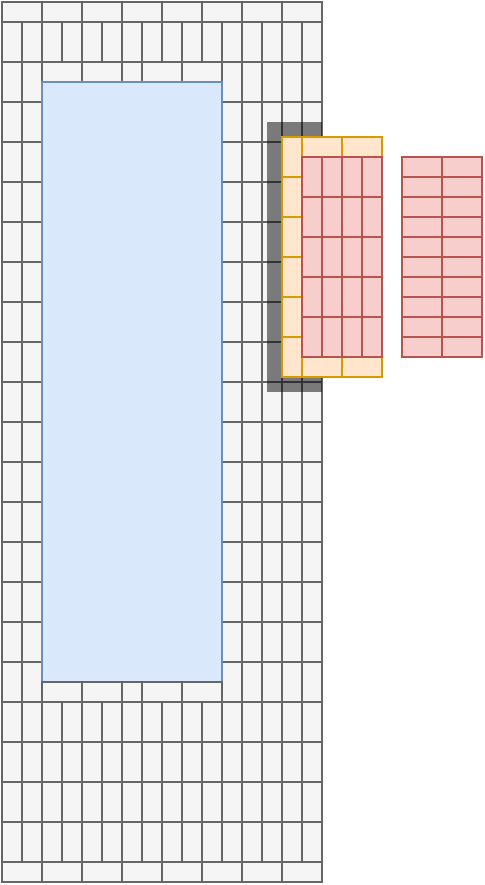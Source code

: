 <mxfile version="15.8.9" type="github">
  <diagram id="C5c32epGwQvgHvZ3GROu" name="Page-1">
    <mxGraphModel dx="386" dy="320" grid="1" gridSize="10" guides="1" tooltips="1" connect="1" arrows="1" fold="1" page="1" pageScale="1" pageWidth="850" pageHeight="1100" math="0" shadow="0">
      <root>
        <mxCell id="0" />
        <mxCell id="1" parent="0" />
        <mxCell id="iaEKwFwizDIPbEBIRWRv-1" value="" style="rounded=0;whiteSpace=wrap;html=1;" vertex="1" parent="1">
          <mxGeometry width="160" height="440" as="geometry" />
        </mxCell>
        <mxCell id="iaEKwFwizDIPbEBIRWRv-287" value="" style="group" vertex="1" connectable="0" parent="1">
          <mxGeometry x="10" width="10" height="440" as="geometry" />
        </mxCell>
        <mxCell id="iaEKwFwizDIPbEBIRWRv-288" value="" style="rounded=0;whiteSpace=wrap;html=1;fillColor=#f5f5f5;fontColor=#333333;strokeColor=#666666;direction=south;" vertex="1" parent="iaEKwFwizDIPbEBIRWRv-287">
          <mxGeometry width="10" height="20" as="geometry" />
        </mxCell>
        <mxCell id="iaEKwFwizDIPbEBIRWRv-289" value="" style="rounded=0;whiteSpace=wrap;html=1;fillColor=#f5f5f5;fontColor=#333333;strokeColor=#666666;direction=south;" vertex="1" parent="iaEKwFwizDIPbEBIRWRv-287">
          <mxGeometry y="20" width="10" height="20" as="geometry" />
        </mxCell>
        <mxCell id="iaEKwFwizDIPbEBIRWRv-290" value="" style="rounded=0;whiteSpace=wrap;html=1;fillColor=#f5f5f5;fontColor=#333333;strokeColor=#666666;direction=south;" vertex="1" parent="iaEKwFwizDIPbEBIRWRv-287">
          <mxGeometry y="40" width="10" height="20" as="geometry" />
        </mxCell>
        <mxCell id="iaEKwFwizDIPbEBIRWRv-291" value="" style="rounded=0;whiteSpace=wrap;html=1;fillColor=#f5f5f5;fontColor=#333333;strokeColor=#666666;direction=south;" vertex="1" parent="iaEKwFwizDIPbEBIRWRv-287">
          <mxGeometry y="60" width="10" height="20" as="geometry" />
        </mxCell>
        <mxCell id="iaEKwFwizDIPbEBIRWRv-292" value="" style="rounded=0;whiteSpace=wrap;html=1;fillColor=#f5f5f5;fontColor=#333333;strokeColor=#666666;direction=south;" vertex="1" parent="iaEKwFwizDIPbEBIRWRv-287">
          <mxGeometry y="80" width="10" height="20" as="geometry" />
        </mxCell>
        <mxCell id="iaEKwFwizDIPbEBIRWRv-293" value="" style="rounded=0;whiteSpace=wrap;html=1;fillColor=#f5f5f5;fontColor=#333333;strokeColor=#666666;direction=south;" vertex="1" parent="iaEKwFwizDIPbEBIRWRv-287">
          <mxGeometry y="100" width="10" height="20" as="geometry" />
        </mxCell>
        <mxCell id="iaEKwFwizDIPbEBIRWRv-294" value="" style="rounded=0;whiteSpace=wrap;html=1;fillColor=#f5f5f5;fontColor=#333333;strokeColor=#666666;direction=south;" vertex="1" parent="iaEKwFwizDIPbEBIRWRv-287">
          <mxGeometry y="120" width="10" height="20" as="geometry" />
        </mxCell>
        <mxCell id="iaEKwFwizDIPbEBIRWRv-295" value="" style="rounded=0;whiteSpace=wrap;html=1;fillColor=#f5f5f5;fontColor=#333333;strokeColor=#666666;direction=south;" vertex="1" parent="iaEKwFwizDIPbEBIRWRv-287">
          <mxGeometry y="140" width="10" height="20" as="geometry" />
        </mxCell>
        <mxCell id="iaEKwFwizDIPbEBIRWRv-296" value="" style="rounded=0;whiteSpace=wrap;html=1;fillColor=#f5f5f5;fontColor=#333333;strokeColor=#666666;direction=south;" vertex="1" parent="iaEKwFwizDIPbEBIRWRv-287">
          <mxGeometry y="160" width="10" height="20" as="geometry" />
        </mxCell>
        <mxCell id="iaEKwFwizDIPbEBIRWRv-297" value="" style="rounded=0;whiteSpace=wrap;html=1;fillColor=#f5f5f5;fontColor=#333333;strokeColor=#666666;direction=south;" vertex="1" parent="iaEKwFwizDIPbEBIRWRv-287">
          <mxGeometry y="180" width="10" height="20" as="geometry" />
        </mxCell>
        <mxCell id="iaEKwFwizDIPbEBIRWRv-298" value="" style="rounded=0;whiteSpace=wrap;html=1;fillColor=#f5f5f5;fontColor=#333333;strokeColor=#666666;direction=south;" vertex="1" parent="iaEKwFwizDIPbEBIRWRv-287">
          <mxGeometry y="200" width="10" height="20" as="geometry" />
        </mxCell>
        <mxCell id="iaEKwFwizDIPbEBIRWRv-299" value="" style="rounded=0;whiteSpace=wrap;html=1;fillColor=#f5f5f5;fontColor=#333333;strokeColor=#666666;direction=south;" vertex="1" parent="iaEKwFwizDIPbEBIRWRv-287">
          <mxGeometry y="220" width="10" height="20" as="geometry" />
        </mxCell>
        <mxCell id="iaEKwFwizDIPbEBIRWRv-300" value="" style="rounded=0;whiteSpace=wrap;html=1;fillColor=#f5f5f5;fontColor=#333333;strokeColor=#666666;direction=south;" vertex="1" parent="iaEKwFwizDIPbEBIRWRv-287">
          <mxGeometry y="240" width="10" height="20" as="geometry" />
        </mxCell>
        <mxCell id="iaEKwFwizDIPbEBIRWRv-301" value="" style="rounded=0;whiteSpace=wrap;html=1;fillColor=#f5f5f5;fontColor=#333333;strokeColor=#666666;direction=south;" vertex="1" parent="iaEKwFwizDIPbEBIRWRv-287">
          <mxGeometry y="260" width="10" height="20" as="geometry" />
        </mxCell>
        <mxCell id="iaEKwFwizDIPbEBIRWRv-302" value="" style="rounded=0;whiteSpace=wrap;html=1;fillColor=#f5f5f5;fontColor=#333333;strokeColor=#666666;direction=south;" vertex="1" parent="iaEKwFwizDIPbEBIRWRv-287">
          <mxGeometry y="280" width="10" height="20" as="geometry" />
        </mxCell>
        <mxCell id="iaEKwFwizDIPbEBIRWRv-303" value="" style="rounded=0;whiteSpace=wrap;html=1;fillColor=#f5f5f5;fontColor=#333333;strokeColor=#666666;direction=south;" vertex="1" parent="iaEKwFwizDIPbEBIRWRv-287">
          <mxGeometry y="300" width="10" height="20" as="geometry" />
        </mxCell>
        <mxCell id="iaEKwFwizDIPbEBIRWRv-304" value="" style="rounded=0;whiteSpace=wrap;html=1;fillColor=#f5f5f5;fontColor=#333333;strokeColor=#666666;direction=south;" vertex="1" parent="iaEKwFwizDIPbEBIRWRv-287">
          <mxGeometry y="320" width="10" height="20" as="geometry" />
        </mxCell>
        <mxCell id="iaEKwFwizDIPbEBIRWRv-305" value="" style="rounded=0;whiteSpace=wrap;html=1;fillColor=#f5f5f5;fontColor=#333333;strokeColor=#666666;direction=south;" vertex="1" parent="iaEKwFwizDIPbEBIRWRv-287">
          <mxGeometry y="340" width="10" height="20" as="geometry" />
        </mxCell>
        <mxCell id="iaEKwFwizDIPbEBIRWRv-306" value="" style="rounded=0;whiteSpace=wrap;html=1;fillColor=#f5f5f5;fontColor=#333333;strokeColor=#666666;direction=south;" vertex="1" parent="iaEKwFwizDIPbEBIRWRv-287">
          <mxGeometry y="360" width="10" height="20" as="geometry" />
        </mxCell>
        <mxCell id="iaEKwFwizDIPbEBIRWRv-307" value="" style="rounded=0;whiteSpace=wrap;html=1;fillColor=#f5f5f5;fontColor=#333333;strokeColor=#666666;direction=south;" vertex="1" parent="iaEKwFwizDIPbEBIRWRv-287">
          <mxGeometry y="380" width="10" height="20" as="geometry" />
        </mxCell>
        <mxCell id="iaEKwFwizDIPbEBIRWRv-308" value="" style="rounded=0;whiteSpace=wrap;html=1;fillColor=#f5f5f5;fontColor=#333333;strokeColor=#666666;direction=south;" vertex="1" parent="iaEKwFwizDIPbEBIRWRv-287">
          <mxGeometry y="400" width="10" height="20" as="geometry" />
        </mxCell>
        <mxCell id="iaEKwFwizDIPbEBIRWRv-309" value="" style="rounded=0;whiteSpace=wrap;html=1;fillColor=#f5f5f5;fontColor=#333333;strokeColor=#666666;direction=south;" vertex="1" parent="iaEKwFwizDIPbEBIRWRv-287">
          <mxGeometry y="420" width="10" height="20" as="geometry" />
        </mxCell>
        <mxCell id="iaEKwFwizDIPbEBIRWRv-262" value="" style="rounded=0;whiteSpace=wrap;html=1;strokeColor=none;fillColor=#ffe6cc;" vertex="1" parent="1">
          <mxGeometry x="140" y="67.5" width="50" height="120" as="geometry" />
        </mxCell>
        <mxCell id="iaEKwFwizDIPbEBIRWRv-656" value="" style="group" vertex="1" connectable="0" parent="1">
          <mxGeometry x="10" y="30" width="10" height="320" as="geometry" />
        </mxCell>
        <mxCell id="iaEKwFwizDIPbEBIRWRv-634" value="" style="rounded=0;whiteSpace=wrap;html=1;fillColor=#f5f5f5;fontColor=#333333;strokeColor=#666666;direction=south;" vertex="1" parent="iaEKwFwizDIPbEBIRWRv-656">
          <mxGeometry width="10" height="20" as="geometry" />
        </mxCell>
        <mxCell id="iaEKwFwizDIPbEBIRWRv-635" value="" style="rounded=0;whiteSpace=wrap;html=1;fillColor=#f5f5f5;fontColor=#333333;strokeColor=#666666;direction=south;" vertex="1" parent="iaEKwFwizDIPbEBIRWRv-656">
          <mxGeometry y="20" width="10" height="20" as="geometry" />
        </mxCell>
        <mxCell id="iaEKwFwizDIPbEBIRWRv-636" value="" style="rounded=0;whiteSpace=wrap;html=1;fillColor=#f5f5f5;fontColor=#333333;strokeColor=#666666;direction=south;" vertex="1" parent="iaEKwFwizDIPbEBIRWRv-656">
          <mxGeometry y="40" width="10" height="20" as="geometry" />
        </mxCell>
        <mxCell id="iaEKwFwizDIPbEBIRWRv-637" value="" style="rounded=0;whiteSpace=wrap;html=1;fillColor=#f5f5f5;fontColor=#333333;strokeColor=#666666;direction=south;" vertex="1" parent="iaEKwFwizDIPbEBIRWRv-656">
          <mxGeometry y="60" width="10" height="20" as="geometry" />
        </mxCell>
        <mxCell id="iaEKwFwizDIPbEBIRWRv-638" value="" style="rounded=0;whiteSpace=wrap;html=1;fillColor=#f5f5f5;fontColor=#333333;strokeColor=#666666;direction=south;" vertex="1" parent="iaEKwFwizDIPbEBIRWRv-656">
          <mxGeometry y="80" width="10" height="20" as="geometry" />
        </mxCell>
        <mxCell id="iaEKwFwizDIPbEBIRWRv-639" value="" style="rounded=0;whiteSpace=wrap;html=1;fillColor=#f5f5f5;fontColor=#333333;strokeColor=#666666;direction=south;" vertex="1" parent="iaEKwFwizDIPbEBIRWRv-656">
          <mxGeometry y="100" width="10" height="20" as="geometry" />
        </mxCell>
        <mxCell id="iaEKwFwizDIPbEBIRWRv-640" value="" style="rounded=0;whiteSpace=wrap;html=1;fillColor=#f5f5f5;fontColor=#333333;strokeColor=#666666;direction=south;" vertex="1" parent="iaEKwFwizDIPbEBIRWRv-656">
          <mxGeometry y="120" width="10" height="20" as="geometry" />
        </mxCell>
        <mxCell id="iaEKwFwizDIPbEBIRWRv-641" value="" style="rounded=0;whiteSpace=wrap;html=1;fillColor=#f5f5f5;fontColor=#333333;strokeColor=#666666;direction=south;" vertex="1" parent="iaEKwFwizDIPbEBIRWRv-656">
          <mxGeometry y="140" width="10" height="20" as="geometry" />
        </mxCell>
        <mxCell id="iaEKwFwizDIPbEBIRWRv-642" value="" style="rounded=0;whiteSpace=wrap;html=1;fillColor=#f5f5f5;fontColor=#333333;strokeColor=#666666;direction=south;" vertex="1" parent="iaEKwFwizDIPbEBIRWRv-656">
          <mxGeometry y="160" width="10" height="20" as="geometry" />
        </mxCell>
        <mxCell id="iaEKwFwizDIPbEBIRWRv-643" value="" style="rounded=0;whiteSpace=wrap;html=1;fillColor=#f5f5f5;fontColor=#333333;strokeColor=#666666;direction=south;" vertex="1" parent="iaEKwFwizDIPbEBIRWRv-656">
          <mxGeometry y="180" width="10" height="20" as="geometry" />
        </mxCell>
        <mxCell id="iaEKwFwizDIPbEBIRWRv-644" value="" style="rounded=0;whiteSpace=wrap;html=1;fillColor=#f5f5f5;fontColor=#333333;strokeColor=#666666;direction=south;" vertex="1" parent="iaEKwFwizDIPbEBIRWRv-656">
          <mxGeometry y="200" width="10" height="20" as="geometry" />
        </mxCell>
        <mxCell id="iaEKwFwizDIPbEBIRWRv-645" value="" style="rounded=0;whiteSpace=wrap;html=1;fillColor=#f5f5f5;fontColor=#333333;strokeColor=#666666;direction=south;" vertex="1" parent="iaEKwFwizDIPbEBIRWRv-656">
          <mxGeometry y="220" width="10" height="20" as="geometry" />
        </mxCell>
        <mxCell id="iaEKwFwizDIPbEBIRWRv-646" value="" style="rounded=0;whiteSpace=wrap;html=1;fillColor=#f5f5f5;fontColor=#333333;strokeColor=#666666;direction=south;" vertex="1" parent="iaEKwFwizDIPbEBIRWRv-656">
          <mxGeometry y="240" width="10" height="20" as="geometry" />
        </mxCell>
        <mxCell id="iaEKwFwizDIPbEBIRWRv-647" value="" style="rounded=0;whiteSpace=wrap;html=1;fillColor=#f5f5f5;fontColor=#333333;strokeColor=#666666;direction=south;" vertex="1" parent="iaEKwFwizDIPbEBIRWRv-656">
          <mxGeometry y="260" width="10" height="20" as="geometry" />
        </mxCell>
        <mxCell id="iaEKwFwizDIPbEBIRWRv-648" value="" style="rounded=0;whiteSpace=wrap;html=1;fillColor=#f5f5f5;fontColor=#333333;strokeColor=#666666;direction=south;" vertex="1" parent="iaEKwFwizDIPbEBIRWRv-656">
          <mxGeometry y="280" width="10" height="20" as="geometry" />
        </mxCell>
        <mxCell id="iaEKwFwizDIPbEBIRWRv-649" value="" style="rounded=0;whiteSpace=wrap;html=1;fillColor=#f5f5f5;fontColor=#333333;strokeColor=#666666;direction=south;" vertex="1" parent="iaEKwFwizDIPbEBIRWRv-656">
          <mxGeometry y="300" width="10" height="20" as="geometry" />
        </mxCell>
        <mxCell id="iaEKwFwizDIPbEBIRWRv-657" value="" style="group" vertex="1" connectable="0" parent="1">
          <mxGeometry x="110" y="30" width="10" height="320" as="geometry" />
        </mxCell>
        <mxCell id="iaEKwFwizDIPbEBIRWRv-658" value="" style="rounded=0;whiteSpace=wrap;html=1;fillColor=#f5f5f5;fontColor=#333333;strokeColor=#666666;direction=south;" vertex="1" parent="iaEKwFwizDIPbEBIRWRv-657">
          <mxGeometry width="10" height="20" as="geometry" />
        </mxCell>
        <mxCell id="iaEKwFwizDIPbEBIRWRv-659" value="" style="rounded=0;whiteSpace=wrap;html=1;fillColor=#f5f5f5;fontColor=#333333;strokeColor=#666666;direction=south;" vertex="1" parent="iaEKwFwizDIPbEBIRWRv-657">
          <mxGeometry y="20" width="10" height="20" as="geometry" />
        </mxCell>
        <mxCell id="iaEKwFwizDIPbEBIRWRv-660" value="" style="rounded=0;whiteSpace=wrap;html=1;fillColor=#f5f5f5;fontColor=#333333;strokeColor=#666666;direction=south;" vertex="1" parent="iaEKwFwizDIPbEBIRWRv-657">
          <mxGeometry y="40" width="10" height="20" as="geometry" />
        </mxCell>
        <mxCell id="iaEKwFwizDIPbEBIRWRv-661" value="" style="rounded=0;whiteSpace=wrap;html=1;fillColor=#f5f5f5;fontColor=#333333;strokeColor=#666666;direction=south;" vertex="1" parent="iaEKwFwizDIPbEBIRWRv-657">
          <mxGeometry y="60" width="10" height="20" as="geometry" />
        </mxCell>
        <mxCell id="iaEKwFwizDIPbEBIRWRv-662" value="" style="rounded=0;whiteSpace=wrap;html=1;fillColor=#f5f5f5;fontColor=#333333;strokeColor=#666666;direction=south;" vertex="1" parent="iaEKwFwizDIPbEBIRWRv-657">
          <mxGeometry y="80" width="10" height="20" as="geometry" />
        </mxCell>
        <mxCell id="iaEKwFwizDIPbEBIRWRv-663" value="" style="rounded=0;whiteSpace=wrap;html=1;fillColor=#f5f5f5;fontColor=#333333;strokeColor=#666666;direction=south;" vertex="1" parent="iaEKwFwizDIPbEBIRWRv-657">
          <mxGeometry y="100" width="10" height="20" as="geometry" />
        </mxCell>
        <mxCell id="iaEKwFwizDIPbEBIRWRv-664" value="" style="rounded=0;whiteSpace=wrap;html=1;fillColor=#f5f5f5;fontColor=#333333;strokeColor=#666666;direction=south;" vertex="1" parent="iaEKwFwizDIPbEBIRWRv-657">
          <mxGeometry y="120" width="10" height="20" as="geometry" />
        </mxCell>
        <mxCell id="iaEKwFwizDIPbEBIRWRv-665" value="" style="rounded=0;whiteSpace=wrap;html=1;fillColor=#f5f5f5;fontColor=#333333;strokeColor=#666666;direction=south;" vertex="1" parent="iaEKwFwizDIPbEBIRWRv-657">
          <mxGeometry y="140" width="10" height="20" as="geometry" />
        </mxCell>
        <mxCell id="iaEKwFwizDIPbEBIRWRv-666" value="" style="rounded=0;whiteSpace=wrap;html=1;fillColor=#f5f5f5;fontColor=#333333;strokeColor=#666666;direction=south;" vertex="1" parent="iaEKwFwizDIPbEBIRWRv-657">
          <mxGeometry y="160" width="10" height="20" as="geometry" />
        </mxCell>
        <mxCell id="iaEKwFwizDIPbEBIRWRv-667" value="" style="rounded=0;whiteSpace=wrap;html=1;fillColor=#f5f5f5;fontColor=#333333;strokeColor=#666666;direction=south;" vertex="1" parent="iaEKwFwizDIPbEBIRWRv-657">
          <mxGeometry y="180" width="10" height="20" as="geometry" />
        </mxCell>
        <mxCell id="iaEKwFwizDIPbEBIRWRv-668" value="" style="rounded=0;whiteSpace=wrap;html=1;fillColor=#f5f5f5;fontColor=#333333;strokeColor=#666666;direction=south;" vertex="1" parent="iaEKwFwizDIPbEBIRWRv-657">
          <mxGeometry y="200" width="10" height="20" as="geometry" />
        </mxCell>
        <mxCell id="iaEKwFwizDIPbEBIRWRv-669" value="" style="rounded=0;whiteSpace=wrap;html=1;fillColor=#f5f5f5;fontColor=#333333;strokeColor=#666666;direction=south;" vertex="1" parent="iaEKwFwizDIPbEBIRWRv-657">
          <mxGeometry y="220" width="10" height="20" as="geometry" />
        </mxCell>
        <mxCell id="iaEKwFwizDIPbEBIRWRv-670" value="" style="rounded=0;whiteSpace=wrap;html=1;fillColor=#f5f5f5;fontColor=#333333;strokeColor=#666666;direction=south;" vertex="1" parent="iaEKwFwizDIPbEBIRWRv-657">
          <mxGeometry y="240" width="10" height="20" as="geometry" />
        </mxCell>
        <mxCell id="iaEKwFwizDIPbEBIRWRv-671" value="" style="rounded=0;whiteSpace=wrap;html=1;fillColor=#f5f5f5;fontColor=#333333;strokeColor=#666666;direction=south;" vertex="1" parent="iaEKwFwizDIPbEBIRWRv-657">
          <mxGeometry y="260" width="10" height="20" as="geometry" />
        </mxCell>
        <mxCell id="iaEKwFwizDIPbEBIRWRv-672" value="" style="rounded=0;whiteSpace=wrap;html=1;fillColor=#f5f5f5;fontColor=#333333;strokeColor=#666666;direction=south;" vertex="1" parent="iaEKwFwizDIPbEBIRWRv-657">
          <mxGeometry y="280" width="10" height="20" as="geometry" />
        </mxCell>
        <mxCell id="iaEKwFwizDIPbEBIRWRv-673" value="" style="rounded=0;whiteSpace=wrap;html=1;fillColor=#f5f5f5;fontColor=#333333;strokeColor=#666666;direction=south;" vertex="1" parent="iaEKwFwizDIPbEBIRWRv-657">
          <mxGeometry y="300" width="10" height="20" as="geometry" />
        </mxCell>
        <mxCell id="iaEKwFwizDIPbEBIRWRv-702" value="" style="group" vertex="1" connectable="0" parent="1">
          <mxGeometry width="160" height="10" as="geometry" />
        </mxCell>
        <mxCell id="iaEKwFwizDIPbEBIRWRv-694" value="" style="rounded=0;whiteSpace=wrap;html=1;fillColor=#f5f5f5;fontColor=#333333;strokeColor=#666666;" vertex="1" parent="iaEKwFwizDIPbEBIRWRv-702">
          <mxGeometry width="20" height="10" as="geometry" />
        </mxCell>
        <mxCell id="iaEKwFwizDIPbEBIRWRv-695" value="" style="rounded=0;whiteSpace=wrap;html=1;fillColor=#f5f5f5;fontColor=#333333;strokeColor=#666666;" vertex="1" parent="iaEKwFwizDIPbEBIRWRv-702">
          <mxGeometry x="20" width="20" height="10" as="geometry" />
        </mxCell>
        <mxCell id="iaEKwFwizDIPbEBIRWRv-696" value="" style="rounded=0;whiteSpace=wrap;html=1;fillColor=#f5f5f5;fontColor=#333333;strokeColor=#666666;" vertex="1" parent="iaEKwFwizDIPbEBIRWRv-702">
          <mxGeometry x="40" width="20" height="10" as="geometry" />
        </mxCell>
        <mxCell id="iaEKwFwizDIPbEBIRWRv-697" value="" style="rounded=0;whiteSpace=wrap;html=1;fillColor=#f5f5f5;fontColor=#333333;strokeColor=#666666;" vertex="1" parent="iaEKwFwizDIPbEBIRWRv-702">
          <mxGeometry x="60" width="20" height="10" as="geometry" />
        </mxCell>
        <mxCell id="iaEKwFwizDIPbEBIRWRv-698" value="" style="rounded=0;whiteSpace=wrap;html=1;fillColor=#f5f5f5;fontColor=#333333;strokeColor=#666666;" vertex="1" parent="iaEKwFwizDIPbEBIRWRv-702">
          <mxGeometry x="80" width="20" height="10" as="geometry" />
        </mxCell>
        <mxCell id="iaEKwFwizDIPbEBIRWRv-699" value="" style="rounded=0;whiteSpace=wrap;html=1;fillColor=#f5f5f5;fontColor=#333333;strokeColor=#666666;" vertex="1" parent="iaEKwFwizDIPbEBIRWRv-702">
          <mxGeometry x="100" width="20" height="10" as="geometry" />
        </mxCell>
        <mxCell id="iaEKwFwizDIPbEBIRWRv-700" value="" style="rounded=0;whiteSpace=wrap;html=1;fillColor=#f5f5f5;fontColor=#333333;strokeColor=#666666;" vertex="1" parent="iaEKwFwizDIPbEBIRWRv-702">
          <mxGeometry x="120" width="20" height="10" as="geometry" />
        </mxCell>
        <mxCell id="iaEKwFwizDIPbEBIRWRv-701" value="" style="rounded=0;whiteSpace=wrap;html=1;fillColor=#f5f5f5;fontColor=#333333;strokeColor=#666666;" vertex="1" parent="iaEKwFwizDIPbEBIRWRv-702">
          <mxGeometry x="140" width="20" height="10" as="geometry" />
        </mxCell>
        <mxCell id="iaEKwFwizDIPbEBIRWRv-703" value="" style="group" vertex="1" connectable="0" parent="1">
          <mxGeometry y="430" width="160" height="10" as="geometry" />
        </mxCell>
        <mxCell id="iaEKwFwizDIPbEBIRWRv-704" value="" style="rounded=0;whiteSpace=wrap;html=1;fillColor=#f5f5f5;fontColor=#333333;strokeColor=#666666;" vertex="1" parent="iaEKwFwizDIPbEBIRWRv-703">
          <mxGeometry width="20" height="10" as="geometry" />
        </mxCell>
        <mxCell id="iaEKwFwizDIPbEBIRWRv-705" value="" style="rounded=0;whiteSpace=wrap;html=1;fillColor=#f5f5f5;fontColor=#333333;strokeColor=#666666;" vertex="1" parent="iaEKwFwizDIPbEBIRWRv-703">
          <mxGeometry x="20" width="20" height="10" as="geometry" />
        </mxCell>
        <mxCell id="iaEKwFwizDIPbEBIRWRv-706" value="" style="rounded=0;whiteSpace=wrap;html=1;fillColor=#f5f5f5;fontColor=#333333;strokeColor=#666666;" vertex="1" parent="iaEKwFwizDIPbEBIRWRv-703">
          <mxGeometry x="40" width="20" height="10" as="geometry" />
        </mxCell>
        <mxCell id="iaEKwFwizDIPbEBIRWRv-707" value="" style="rounded=0;whiteSpace=wrap;html=1;fillColor=#f5f5f5;fontColor=#333333;strokeColor=#666666;" vertex="1" parent="iaEKwFwizDIPbEBIRWRv-703">
          <mxGeometry x="60" width="20" height="10" as="geometry" />
        </mxCell>
        <mxCell id="iaEKwFwizDIPbEBIRWRv-708" value="" style="rounded=0;whiteSpace=wrap;html=1;fillColor=#f5f5f5;fontColor=#333333;strokeColor=#666666;" vertex="1" parent="iaEKwFwizDIPbEBIRWRv-703">
          <mxGeometry x="80" width="20" height="10" as="geometry" />
        </mxCell>
        <mxCell id="iaEKwFwizDIPbEBIRWRv-709" value="" style="rounded=0;whiteSpace=wrap;html=1;fillColor=#f5f5f5;fontColor=#333333;strokeColor=#666666;" vertex="1" parent="iaEKwFwizDIPbEBIRWRv-703">
          <mxGeometry x="100" width="20" height="10" as="geometry" />
        </mxCell>
        <mxCell id="iaEKwFwizDIPbEBIRWRv-710" value="" style="rounded=0;whiteSpace=wrap;html=1;fillColor=#f5f5f5;fontColor=#333333;strokeColor=#666666;" vertex="1" parent="iaEKwFwizDIPbEBIRWRv-703">
          <mxGeometry x="120" width="20" height="10" as="geometry" />
        </mxCell>
        <mxCell id="iaEKwFwizDIPbEBIRWRv-711" value="" style="rounded=0;whiteSpace=wrap;html=1;fillColor=#f5f5f5;fontColor=#333333;strokeColor=#666666;" vertex="1" parent="iaEKwFwizDIPbEBIRWRv-703">
          <mxGeometry x="140" width="20" height="10" as="geometry" />
        </mxCell>
        <mxCell id="iaEKwFwizDIPbEBIRWRv-712" value="" style="group" vertex="1" connectable="0" parent="1">
          <mxGeometry y="10" width="10" height="420" as="geometry" />
        </mxCell>
        <mxCell id="iaEKwFwizDIPbEBIRWRv-51" value="" style="rounded=0;whiteSpace=wrap;html=1;fillColor=#f5f5f5;fontColor=#333333;strokeColor=#666666;direction=south;" vertex="1" parent="iaEKwFwizDIPbEBIRWRv-712">
          <mxGeometry width="10" height="20" as="geometry" />
        </mxCell>
        <mxCell id="iaEKwFwizDIPbEBIRWRv-52" value="" style="rounded=0;whiteSpace=wrap;html=1;fillColor=#f5f5f5;fontColor=#333333;strokeColor=#666666;direction=south;" vertex="1" parent="iaEKwFwizDIPbEBIRWRv-712">
          <mxGeometry y="20" width="10" height="20" as="geometry" />
        </mxCell>
        <mxCell id="iaEKwFwizDIPbEBIRWRv-53" value="" style="rounded=0;whiteSpace=wrap;html=1;fillColor=#f5f5f5;fontColor=#333333;strokeColor=#666666;direction=south;" vertex="1" parent="iaEKwFwizDIPbEBIRWRv-712">
          <mxGeometry y="40" width="10" height="20" as="geometry" />
        </mxCell>
        <mxCell id="iaEKwFwizDIPbEBIRWRv-54" value="" style="rounded=0;whiteSpace=wrap;html=1;fillColor=#f5f5f5;fontColor=#333333;strokeColor=#666666;direction=south;" vertex="1" parent="iaEKwFwizDIPbEBIRWRv-712">
          <mxGeometry y="60" width="10" height="20" as="geometry" />
        </mxCell>
        <mxCell id="iaEKwFwizDIPbEBIRWRv-55" value="" style="rounded=0;whiteSpace=wrap;html=1;fillColor=#f5f5f5;fontColor=#333333;strokeColor=#666666;direction=south;" vertex="1" parent="iaEKwFwizDIPbEBIRWRv-712">
          <mxGeometry y="80" width="10" height="20" as="geometry" />
        </mxCell>
        <mxCell id="iaEKwFwizDIPbEBIRWRv-56" value="" style="rounded=0;whiteSpace=wrap;html=1;fillColor=#f5f5f5;fontColor=#333333;strokeColor=#666666;direction=south;" vertex="1" parent="iaEKwFwizDIPbEBIRWRv-712">
          <mxGeometry y="100" width="10" height="20" as="geometry" />
        </mxCell>
        <mxCell id="iaEKwFwizDIPbEBIRWRv-57" value="" style="rounded=0;whiteSpace=wrap;html=1;fillColor=#f5f5f5;fontColor=#333333;strokeColor=#666666;direction=south;" vertex="1" parent="iaEKwFwizDIPbEBIRWRv-712">
          <mxGeometry y="120" width="10" height="20" as="geometry" />
        </mxCell>
        <mxCell id="iaEKwFwizDIPbEBIRWRv-58" value="" style="rounded=0;whiteSpace=wrap;html=1;fillColor=#f5f5f5;fontColor=#333333;strokeColor=#666666;direction=south;" vertex="1" parent="iaEKwFwizDIPbEBIRWRv-712">
          <mxGeometry y="140" width="10" height="20" as="geometry" />
        </mxCell>
        <mxCell id="iaEKwFwizDIPbEBIRWRv-59" value="" style="rounded=0;whiteSpace=wrap;html=1;fillColor=#f5f5f5;fontColor=#333333;strokeColor=#666666;direction=south;" vertex="1" parent="iaEKwFwizDIPbEBIRWRv-712">
          <mxGeometry y="160" width="10" height="20" as="geometry" />
        </mxCell>
        <mxCell id="iaEKwFwizDIPbEBIRWRv-60" value="" style="rounded=0;whiteSpace=wrap;html=1;fillColor=#f5f5f5;fontColor=#333333;strokeColor=#666666;direction=south;" vertex="1" parent="iaEKwFwizDIPbEBIRWRv-712">
          <mxGeometry y="180" width="10" height="20" as="geometry" />
        </mxCell>
        <mxCell id="iaEKwFwizDIPbEBIRWRv-61" value="" style="rounded=0;whiteSpace=wrap;html=1;fillColor=#f5f5f5;fontColor=#333333;strokeColor=#666666;direction=south;" vertex="1" parent="iaEKwFwizDIPbEBIRWRv-712">
          <mxGeometry y="200" width="10" height="20" as="geometry" />
        </mxCell>
        <mxCell id="iaEKwFwizDIPbEBIRWRv-62" value="" style="rounded=0;whiteSpace=wrap;html=1;fillColor=#f5f5f5;fontColor=#333333;strokeColor=#666666;direction=south;" vertex="1" parent="iaEKwFwizDIPbEBIRWRv-712">
          <mxGeometry y="220" width="10" height="20" as="geometry" />
        </mxCell>
        <mxCell id="iaEKwFwizDIPbEBIRWRv-63" value="" style="rounded=0;whiteSpace=wrap;html=1;fillColor=#f5f5f5;fontColor=#333333;strokeColor=#666666;direction=south;" vertex="1" parent="iaEKwFwizDIPbEBIRWRv-712">
          <mxGeometry y="240" width="10" height="20" as="geometry" />
        </mxCell>
        <mxCell id="iaEKwFwizDIPbEBIRWRv-64" value="" style="rounded=0;whiteSpace=wrap;html=1;fillColor=#f5f5f5;fontColor=#333333;strokeColor=#666666;direction=south;" vertex="1" parent="iaEKwFwizDIPbEBIRWRv-712">
          <mxGeometry y="260" width="10" height="20" as="geometry" />
        </mxCell>
        <mxCell id="iaEKwFwizDIPbEBIRWRv-65" value="" style="rounded=0;whiteSpace=wrap;html=1;fillColor=#f5f5f5;fontColor=#333333;strokeColor=#666666;direction=south;" vertex="1" parent="iaEKwFwizDIPbEBIRWRv-712">
          <mxGeometry y="280" width="10" height="20" as="geometry" />
        </mxCell>
        <mxCell id="iaEKwFwizDIPbEBIRWRv-66" value="" style="rounded=0;whiteSpace=wrap;html=1;fillColor=#f5f5f5;fontColor=#333333;strokeColor=#666666;direction=south;" vertex="1" parent="iaEKwFwizDIPbEBIRWRv-712">
          <mxGeometry y="300" width="10" height="20" as="geometry" />
        </mxCell>
        <mxCell id="iaEKwFwizDIPbEBIRWRv-67" value="" style="rounded=0;whiteSpace=wrap;html=1;fillColor=#f5f5f5;fontColor=#333333;strokeColor=#666666;direction=south;" vertex="1" parent="iaEKwFwizDIPbEBIRWRv-712">
          <mxGeometry y="320" width="10" height="20" as="geometry" />
        </mxCell>
        <mxCell id="iaEKwFwizDIPbEBIRWRv-68" value="" style="rounded=0;whiteSpace=wrap;html=1;fillColor=#f5f5f5;fontColor=#333333;strokeColor=#666666;direction=south;" vertex="1" parent="iaEKwFwizDIPbEBIRWRv-712">
          <mxGeometry y="340" width="10" height="20" as="geometry" />
        </mxCell>
        <mxCell id="iaEKwFwizDIPbEBIRWRv-69" value="" style="rounded=0;whiteSpace=wrap;html=1;fillColor=#f5f5f5;fontColor=#333333;strokeColor=#666666;direction=south;" vertex="1" parent="iaEKwFwizDIPbEBIRWRv-712">
          <mxGeometry y="360" width="10" height="20" as="geometry" />
        </mxCell>
        <mxCell id="iaEKwFwizDIPbEBIRWRv-70" value="" style="rounded=0;whiteSpace=wrap;html=1;fillColor=#f5f5f5;fontColor=#333333;strokeColor=#666666;direction=south;" vertex="1" parent="iaEKwFwizDIPbEBIRWRv-712">
          <mxGeometry y="380" width="10" height="20" as="geometry" />
        </mxCell>
        <mxCell id="iaEKwFwizDIPbEBIRWRv-71" value="" style="rounded=0;whiteSpace=wrap;html=1;fillColor=#f5f5f5;fontColor=#333333;strokeColor=#666666;direction=south;" vertex="1" parent="iaEKwFwizDIPbEBIRWRv-712">
          <mxGeometry y="400" width="10" height="20" as="geometry" />
        </mxCell>
        <mxCell id="iaEKwFwizDIPbEBIRWRv-750" value="" style="group" vertex="1" connectable="0" parent="1">
          <mxGeometry x="200" y="77.5" width="40" height="100" as="geometry" />
        </mxCell>
        <mxCell id="iaEKwFwizDIPbEBIRWRv-716" value="" style="group" vertex="1" connectable="0" parent="iaEKwFwizDIPbEBIRWRv-750">
          <mxGeometry width="40" height="10" as="geometry" />
        </mxCell>
        <mxCell id="iaEKwFwizDIPbEBIRWRv-714" value="" style="rounded=0;whiteSpace=wrap;html=1;fillColor=#f8cecc;strokeColor=#b85450;" vertex="1" parent="iaEKwFwizDIPbEBIRWRv-716">
          <mxGeometry width="20" height="10" as="geometry" />
        </mxCell>
        <mxCell id="iaEKwFwizDIPbEBIRWRv-715" value="" style="rounded=0;whiteSpace=wrap;html=1;fillColor=#f8cecc;strokeColor=#b85450;" vertex="1" parent="iaEKwFwizDIPbEBIRWRv-716">
          <mxGeometry x="20" width="20" height="10" as="geometry" />
        </mxCell>
        <mxCell id="iaEKwFwizDIPbEBIRWRv-717" value="" style="group" vertex="1" connectable="0" parent="iaEKwFwizDIPbEBIRWRv-750">
          <mxGeometry y="10" width="40" height="10" as="geometry" />
        </mxCell>
        <mxCell id="iaEKwFwizDIPbEBIRWRv-718" value="" style="rounded=0;whiteSpace=wrap;html=1;fillColor=#f8cecc;strokeColor=#b85450;" vertex="1" parent="iaEKwFwizDIPbEBIRWRv-717">
          <mxGeometry width="20" height="10" as="geometry" />
        </mxCell>
        <mxCell id="iaEKwFwizDIPbEBIRWRv-719" value="" style="rounded=0;whiteSpace=wrap;html=1;fillColor=#f8cecc;strokeColor=#b85450;" vertex="1" parent="iaEKwFwizDIPbEBIRWRv-717">
          <mxGeometry x="20" width="20" height="10" as="geometry" />
        </mxCell>
        <mxCell id="iaEKwFwizDIPbEBIRWRv-720" value="" style="group" vertex="1" connectable="0" parent="iaEKwFwizDIPbEBIRWRv-750">
          <mxGeometry y="20" width="40" height="10" as="geometry" />
        </mxCell>
        <mxCell id="iaEKwFwizDIPbEBIRWRv-721" value="" style="rounded=0;whiteSpace=wrap;html=1;fillColor=#f8cecc;strokeColor=#b85450;" vertex="1" parent="iaEKwFwizDIPbEBIRWRv-720">
          <mxGeometry width="20" height="10" as="geometry" />
        </mxCell>
        <mxCell id="iaEKwFwizDIPbEBIRWRv-722" value="" style="rounded=0;whiteSpace=wrap;html=1;fillColor=#f8cecc;strokeColor=#b85450;" vertex="1" parent="iaEKwFwizDIPbEBIRWRv-720">
          <mxGeometry x="20" width="20" height="10" as="geometry" />
        </mxCell>
        <mxCell id="iaEKwFwizDIPbEBIRWRv-723" value="" style="group" vertex="1" connectable="0" parent="iaEKwFwizDIPbEBIRWRv-750">
          <mxGeometry y="30" width="40" height="10" as="geometry" />
        </mxCell>
        <mxCell id="iaEKwFwizDIPbEBIRWRv-724" value="" style="rounded=0;whiteSpace=wrap;html=1;fillColor=#f8cecc;strokeColor=#b85450;" vertex="1" parent="iaEKwFwizDIPbEBIRWRv-723">
          <mxGeometry width="20" height="10" as="geometry" />
        </mxCell>
        <mxCell id="iaEKwFwizDIPbEBIRWRv-725" value="" style="rounded=0;whiteSpace=wrap;html=1;fillColor=#f8cecc;strokeColor=#b85450;" vertex="1" parent="iaEKwFwizDIPbEBIRWRv-723">
          <mxGeometry x="20" width="20" height="10" as="geometry" />
        </mxCell>
        <mxCell id="iaEKwFwizDIPbEBIRWRv-726" value="" style="group" vertex="1" connectable="0" parent="iaEKwFwizDIPbEBIRWRv-750">
          <mxGeometry y="40" width="40" height="10" as="geometry" />
        </mxCell>
        <mxCell id="iaEKwFwizDIPbEBIRWRv-727" value="" style="rounded=0;whiteSpace=wrap;html=1;fillColor=#f8cecc;strokeColor=#b85450;" vertex="1" parent="iaEKwFwizDIPbEBIRWRv-726">
          <mxGeometry width="20" height="10" as="geometry" />
        </mxCell>
        <mxCell id="iaEKwFwizDIPbEBIRWRv-728" value="" style="rounded=0;whiteSpace=wrap;html=1;fillColor=#f8cecc;strokeColor=#b85450;" vertex="1" parent="iaEKwFwizDIPbEBIRWRv-726">
          <mxGeometry x="20" width="20" height="10" as="geometry" />
        </mxCell>
        <mxCell id="iaEKwFwizDIPbEBIRWRv-729" value="" style="group" vertex="1" connectable="0" parent="iaEKwFwizDIPbEBIRWRv-750">
          <mxGeometry y="50" width="40" height="10" as="geometry" />
        </mxCell>
        <mxCell id="iaEKwFwizDIPbEBIRWRv-730" value="" style="rounded=0;whiteSpace=wrap;html=1;fillColor=#f8cecc;strokeColor=#b85450;" vertex="1" parent="iaEKwFwizDIPbEBIRWRv-729">
          <mxGeometry width="20" height="10" as="geometry" />
        </mxCell>
        <mxCell id="iaEKwFwizDIPbEBIRWRv-731" value="" style="rounded=0;whiteSpace=wrap;html=1;fillColor=#f8cecc;strokeColor=#b85450;" vertex="1" parent="iaEKwFwizDIPbEBIRWRv-729">
          <mxGeometry x="20" width="20" height="10" as="geometry" />
        </mxCell>
        <mxCell id="iaEKwFwizDIPbEBIRWRv-732" value="" style="group" vertex="1" connectable="0" parent="iaEKwFwizDIPbEBIRWRv-750">
          <mxGeometry y="60" width="40" height="10" as="geometry" />
        </mxCell>
        <mxCell id="iaEKwFwizDIPbEBIRWRv-733" value="" style="rounded=0;whiteSpace=wrap;html=1;fillColor=#f8cecc;strokeColor=#b85450;" vertex="1" parent="iaEKwFwizDIPbEBIRWRv-732">
          <mxGeometry width="20" height="10" as="geometry" />
        </mxCell>
        <mxCell id="iaEKwFwizDIPbEBIRWRv-734" value="" style="rounded=0;whiteSpace=wrap;html=1;fillColor=#f8cecc;strokeColor=#b85450;" vertex="1" parent="iaEKwFwizDIPbEBIRWRv-732">
          <mxGeometry x="20" width="20" height="10" as="geometry" />
        </mxCell>
        <mxCell id="iaEKwFwizDIPbEBIRWRv-735" value="" style="group" vertex="1" connectable="0" parent="iaEKwFwizDIPbEBIRWRv-750">
          <mxGeometry y="70" width="40" height="10" as="geometry" />
        </mxCell>
        <mxCell id="iaEKwFwizDIPbEBIRWRv-736" value="" style="rounded=0;whiteSpace=wrap;html=1;fillColor=#f8cecc;strokeColor=#b85450;" vertex="1" parent="iaEKwFwizDIPbEBIRWRv-735">
          <mxGeometry width="20" height="10" as="geometry" />
        </mxCell>
        <mxCell id="iaEKwFwizDIPbEBIRWRv-737" value="" style="rounded=0;whiteSpace=wrap;html=1;fillColor=#f8cecc;strokeColor=#b85450;" vertex="1" parent="iaEKwFwizDIPbEBIRWRv-735">
          <mxGeometry x="20" width="20" height="10" as="geometry" />
        </mxCell>
        <mxCell id="iaEKwFwizDIPbEBIRWRv-738" value="" style="group" vertex="1" connectable="0" parent="iaEKwFwizDIPbEBIRWRv-750">
          <mxGeometry y="80" width="40" height="10" as="geometry" />
        </mxCell>
        <mxCell id="iaEKwFwizDIPbEBIRWRv-739" value="" style="rounded=0;whiteSpace=wrap;html=1;fillColor=#f8cecc;strokeColor=#b85450;" vertex="1" parent="iaEKwFwizDIPbEBIRWRv-738">
          <mxGeometry width="20" height="10" as="geometry" />
        </mxCell>
        <mxCell id="iaEKwFwizDIPbEBIRWRv-740" value="" style="rounded=0;whiteSpace=wrap;html=1;fillColor=#f8cecc;strokeColor=#b85450;" vertex="1" parent="iaEKwFwizDIPbEBIRWRv-738">
          <mxGeometry x="20" width="20" height="10" as="geometry" />
        </mxCell>
        <mxCell id="iaEKwFwizDIPbEBIRWRv-741" value="" style="group" vertex="1" connectable="0" parent="iaEKwFwizDIPbEBIRWRv-750">
          <mxGeometry y="90" width="40" height="10" as="geometry" />
        </mxCell>
        <mxCell id="iaEKwFwizDIPbEBIRWRv-742" value="" style="rounded=0;whiteSpace=wrap;html=1;fillColor=#f8cecc;strokeColor=#b85450;" vertex="1" parent="iaEKwFwizDIPbEBIRWRv-741">
          <mxGeometry width="20" height="10" as="geometry" />
        </mxCell>
        <mxCell id="iaEKwFwizDIPbEBIRWRv-743" value="" style="rounded=0;whiteSpace=wrap;html=1;fillColor=#f8cecc;strokeColor=#b85450;" vertex="1" parent="iaEKwFwizDIPbEBIRWRv-741">
          <mxGeometry x="20" width="20" height="10" as="geometry" />
        </mxCell>
        <mxCell id="iaEKwFwizDIPbEBIRWRv-75" value="" style="rounded=0;whiteSpace=wrap;html=1;fillColor=#f5f5f5;fontColor=#333333;strokeColor=#666666;direction=south;" vertex="1" parent="1">
          <mxGeometry x="10" y="10" width="10" height="20" as="geometry" />
        </mxCell>
        <mxCell id="iaEKwFwizDIPbEBIRWRv-76" value="" style="rounded=0;whiteSpace=wrap;html=1;fillColor=#f5f5f5;fontColor=#333333;strokeColor=#666666;direction=south;" vertex="1" parent="1">
          <mxGeometry x="10" y="30" width="10" height="20" as="geometry" />
        </mxCell>
        <mxCell id="iaEKwFwizDIPbEBIRWRv-77" value="" style="rounded=0;whiteSpace=wrap;html=1;fillColor=#f5f5f5;fontColor=#333333;strokeColor=#666666;direction=south;" vertex="1" parent="1">
          <mxGeometry x="10" y="50" width="10" height="20" as="geometry" />
        </mxCell>
        <mxCell id="iaEKwFwizDIPbEBIRWRv-78" value="" style="rounded=0;whiteSpace=wrap;html=1;fillColor=#f5f5f5;fontColor=#333333;strokeColor=#666666;direction=south;" vertex="1" parent="1">
          <mxGeometry x="10" y="70" width="10" height="20" as="geometry" />
        </mxCell>
        <mxCell id="iaEKwFwizDIPbEBIRWRv-79" value="" style="rounded=0;whiteSpace=wrap;html=1;fillColor=#f5f5f5;fontColor=#333333;strokeColor=#666666;direction=south;" vertex="1" parent="1">
          <mxGeometry x="10" y="90" width="10" height="20" as="geometry" />
        </mxCell>
        <mxCell id="iaEKwFwizDIPbEBIRWRv-80" value="" style="rounded=0;whiteSpace=wrap;html=1;fillColor=#f5f5f5;fontColor=#333333;strokeColor=#666666;direction=south;" vertex="1" parent="1">
          <mxGeometry x="10" y="110" width="10" height="20" as="geometry" />
        </mxCell>
        <mxCell id="iaEKwFwizDIPbEBIRWRv-81" value="" style="rounded=0;whiteSpace=wrap;html=1;fillColor=#f5f5f5;fontColor=#333333;strokeColor=#666666;direction=south;" vertex="1" parent="1">
          <mxGeometry x="10" y="130" width="10" height="20" as="geometry" />
        </mxCell>
        <mxCell id="iaEKwFwizDIPbEBIRWRv-82" value="" style="rounded=0;whiteSpace=wrap;html=1;fillColor=#f5f5f5;fontColor=#333333;strokeColor=#666666;direction=south;" vertex="1" parent="1">
          <mxGeometry x="10" y="150" width="10" height="20" as="geometry" />
        </mxCell>
        <mxCell id="iaEKwFwizDIPbEBIRWRv-83" value="" style="rounded=0;whiteSpace=wrap;html=1;fillColor=#f5f5f5;fontColor=#333333;strokeColor=#666666;direction=south;" vertex="1" parent="1">
          <mxGeometry x="10" y="170" width="10" height="20" as="geometry" />
        </mxCell>
        <mxCell id="iaEKwFwizDIPbEBIRWRv-84" value="" style="rounded=0;whiteSpace=wrap;html=1;fillColor=#f5f5f5;fontColor=#333333;strokeColor=#666666;direction=south;" vertex="1" parent="1">
          <mxGeometry x="10" y="190" width="10" height="20" as="geometry" />
        </mxCell>
        <mxCell id="iaEKwFwizDIPbEBIRWRv-85" value="" style="rounded=0;whiteSpace=wrap;html=1;fillColor=#f5f5f5;fontColor=#333333;strokeColor=#666666;direction=south;" vertex="1" parent="1">
          <mxGeometry x="10" y="210" width="10" height="20" as="geometry" />
        </mxCell>
        <mxCell id="iaEKwFwizDIPbEBIRWRv-86" value="" style="rounded=0;whiteSpace=wrap;html=1;fillColor=#f5f5f5;fontColor=#333333;strokeColor=#666666;direction=south;" vertex="1" parent="1">
          <mxGeometry x="10" y="230" width="10" height="20" as="geometry" />
        </mxCell>
        <mxCell id="iaEKwFwizDIPbEBIRWRv-87" value="" style="rounded=0;whiteSpace=wrap;html=1;fillColor=#f5f5f5;fontColor=#333333;strokeColor=#666666;direction=south;" vertex="1" parent="1">
          <mxGeometry x="10" y="250" width="10" height="20" as="geometry" />
        </mxCell>
        <mxCell id="iaEKwFwizDIPbEBIRWRv-88" value="" style="rounded=0;whiteSpace=wrap;html=1;fillColor=#f5f5f5;fontColor=#333333;strokeColor=#666666;direction=south;" vertex="1" parent="1">
          <mxGeometry x="10" y="270" width="10" height="20" as="geometry" />
        </mxCell>
        <mxCell id="iaEKwFwizDIPbEBIRWRv-89" value="" style="rounded=0;whiteSpace=wrap;html=1;fillColor=#f5f5f5;fontColor=#333333;strokeColor=#666666;direction=south;" vertex="1" parent="1">
          <mxGeometry x="10" y="290" width="10" height="20" as="geometry" />
        </mxCell>
        <mxCell id="iaEKwFwizDIPbEBIRWRv-90" value="" style="rounded=0;whiteSpace=wrap;html=1;fillColor=#f5f5f5;fontColor=#333333;strokeColor=#666666;direction=south;" vertex="1" parent="1">
          <mxGeometry x="10" y="310" width="10" height="20" as="geometry" />
        </mxCell>
        <mxCell id="iaEKwFwizDIPbEBIRWRv-91" value="" style="rounded=0;whiteSpace=wrap;html=1;fillColor=#f5f5f5;fontColor=#333333;strokeColor=#666666;direction=south;" vertex="1" parent="1">
          <mxGeometry x="10" y="330" width="10" height="20" as="geometry" />
        </mxCell>
        <mxCell id="iaEKwFwizDIPbEBIRWRv-92" value="" style="rounded=0;whiteSpace=wrap;html=1;fillColor=#f5f5f5;fontColor=#333333;strokeColor=#666666;direction=south;" vertex="1" parent="1">
          <mxGeometry x="10" y="350" width="10" height="20" as="geometry" />
        </mxCell>
        <mxCell id="iaEKwFwizDIPbEBIRWRv-93" value="" style="rounded=0;whiteSpace=wrap;html=1;fillColor=#f5f5f5;fontColor=#333333;strokeColor=#666666;direction=south;" vertex="1" parent="1">
          <mxGeometry x="10" y="370" width="10" height="20" as="geometry" />
        </mxCell>
        <mxCell id="iaEKwFwizDIPbEBIRWRv-94" value="" style="rounded=0;whiteSpace=wrap;html=1;fillColor=#f5f5f5;fontColor=#333333;strokeColor=#666666;direction=south;" vertex="1" parent="1">
          <mxGeometry x="10" y="390" width="10" height="20" as="geometry" />
        </mxCell>
        <mxCell id="iaEKwFwizDIPbEBIRWRv-95" value="" style="rounded=0;whiteSpace=wrap;html=1;fillColor=#f5f5f5;fontColor=#333333;strokeColor=#666666;direction=south;" vertex="1" parent="1">
          <mxGeometry x="10" y="410" width="10" height="20" as="geometry" />
        </mxCell>
        <mxCell id="iaEKwFwizDIPbEBIRWRv-311" value="" style="rounded=0;whiteSpace=wrap;html=1;fillColor=#f5f5f5;fontColor=#333333;strokeColor=#666666;direction=south;" vertex="1" parent="1">
          <mxGeometry x="20" y="10" width="10" height="20" as="geometry" />
        </mxCell>
        <mxCell id="iaEKwFwizDIPbEBIRWRv-312" value="" style="rounded=0;whiteSpace=wrap;html=1;fillColor=#f5f5f5;fontColor=#333333;strokeColor=#666666;direction=south;" vertex="1" parent="1">
          <mxGeometry x="20" y="30" width="10" height="20" as="geometry" />
        </mxCell>
        <mxCell id="iaEKwFwizDIPbEBIRWRv-313" value="" style="rounded=0;whiteSpace=wrap;html=1;fillColor=#f5f5f5;fontColor=#333333;strokeColor=#666666;direction=south;" vertex="1" parent="1">
          <mxGeometry x="20" y="50" width="10" height="20" as="geometry" />
        </mxCell>
        <mxCell id="iaEKwFwizDIPbEBIRWRv-314" value="" style="rounded=0;whiteSpace=wrap;html=1;fillColor=#f5f5f5;fontColor=#333333;strokeColor=#666666;direction=south;" vertex="1" parent="1">
          <mxGeometry x="20" y="70" width="10" height="20" as="geometry" />
        </mxCell>
        <mxCell id="iaEKwFwizDIPbEBIRWRv-315" value="" style="rounded=0;whiteSpace=wrap;html=1;fillColor=#f5f5f5;fontColor=#333333;strokeColor=#666666;direction=south;" vertex="1" parent="1">
          <mxGeometry x="20" y="90" width="10" height="20" as="geometry" />
        </mxCell>
        <mxCell id="iaEKwFwizDIPbEBIRWRv-316" value="" style="rounded=0;whiteSpace=wrap;html=1;fillColor=#f5f5f5;fontColor=#333333;strokeColor=#666666;direction=south;" vertex="1" parent="1">
          <mxGeometry x="20" y="110" width="10" height="20" as="geometry" />
        </mxCell>
        <mxCell id="iaEKwFwizDIPbEBIRWRv-317" value="" style="rounded=0;whiteSpace=wrap;html=1;fillColor=#f5f5f5;fontColor=#333333;strokeColor=#666666;direction=south;" vertex="1" parent="1">
          <mxGeometry x="20" y="130" width="10" height="20" as="geometry" />
        </mxCell>
        <mxCell id="iaEKwFwizDIPbEBIRWRv-318" value="" style="rounded=0;whiteSpace=wrap;html=1;fillColor=#f5f5f5;fontColor=#333333;strokeColor=#666666;direction=south;" vertex="1" parent="1">
          <mxGeometry x="20" y="150" width="10" height="20" as="geometry" />
        </mxCell>
        <mxCell id="iaEKwFwizDIPbEBIRWRv-319" value="" style="rounded=0;whiteSpace=wrap;html=1;fillColor=#f5f5f5;fontColor=#333333;strokeColor=#666666;direction=south;" vertex="1" parent="1">
          <mxGeometry x="20" y="170" width="10" height="20" as="geometry" />
        </mxCell>
        <mxCell id="iaEKwFwizDIPbEBIRWRv-320" value="" style="rounded=0;whiteSpace=wrap;html=1;fillColor=#f5f5f5;fontColor=#333333;strokeColor=#666666;direction=south;" vertex="1" parent="1">
          <mxGeometry x="20" y="190" width="10" height="20" as="geometry" />
        </mxCell>
        <mxCell id="iaEKwFwizDIPbEBIRWRv-321" value="" style="rounded=0;whiteSpace=wrap;html=1;fillColor=#f5f5f5;fontColor=#333333;strokeColor=#666666;direction=south;" vertex="1" parent="1">
          <mxGeometry x="20" y="210" width="10" height="20" as="geometry" />
        </mxCell>
        <mxCell id="iaEKwFwizDIPbEBIRWRv-322" value="" style="rounded=0;whiteSpace=wrap;html=1;fillColor=#f5f5f5;fontColor=#333333;strokeColor=#666666;direction=south;" vertex="1" parent="1">
          <mxGeometry x="20" y="230" width="10" height="20" as="geometry" />
        </mxCell>
        <mxCell id="iaEKwFwizDIPbEBIRWRv-323" value="" style="rounded=0;whiteSpace=wrap;html=1;fillColor=#f5f5f5;fontColor=#333333;strokeColor=#666666;direction=south;" vertex="1" parent="1">
          <mxGeometry x="20" y="250" width="10" height="20" as="geometry" />
        </mxCell>
        <mxCell id="iaEKwFwizDIPbEBIRWRv-324" value="" style="rounded=0;whiteSpace=wrap;html=1;fillColor=#f5f5f5;fontColor=#333333;strokeColor=#666666;direction=south;" vertex="1" parent="1">
          <mxGeometry x="20" y="270" width="10" height="20" as="geometry" />
        </mxCell>
        <mxCell id="iaEKwFwizDIPbEBIRWRv-325" value="" style="rounded=0;whiteSpace=wrap;html=1;fillColor=#f5f5f5;fontColor=#333333;strokeColor=#666666;direction=south;" vertex="1" parent="1">
          <mxGeometry x="20" y="290" width="10" height="20" as="geometry" />
        </mxCell>
        <mxCell id="iaEKwFwizDIPbEBIRWRv-326" value="" style="rounded=0;whiteSpace=wrap;html=1;fillColor=#f5f5f5;fontColor=#333333;strokeColor=#666666;direction=south;" vertex="1" parent="1">
          <mxGeometry x="20" y="310" width="10" height="20" as="geometry" />
        </mxCell>
        <mxCell id="iaEKwFwizDIPbEBIRWRv-327" value="" style="rounded=0;whiteSpace=wrap;html=1;fillColor=#f5f5f5;fontColor=#333333;strokeColor=#666666;direction=south;" vertex="1" parent="1">
          <mxGeometry x="20" y="330" width="10" height="20" as="geometry" />
        </mxCell>
        <mxCell id="iaEKwFwizDIPbEBIRWRv-328" value="" style="rounded=0;whiteSpace=wrap;html=1;fillColor=#f5f5f5;fontColor=#333333;strokeColor=#666666;direction=south;" vertex="1" parent="1">
          <mxGeometry x="20" y="350" width="10" height="20" as="geometry" />
        </mxCell>
        <mxCell id="iaEKwFwizDIPbEBIRWRv-329" value="" style="rounded=0;whiteSpace=wrap;html=1;fillColor=#f5f5f5;fontColor=#333333;strokeColor=#666666;direction=south;" vertex="1" parent="1">
          <mxGeometry x="20" y="370" width="10" height="20" as="geometry" />
        </mxCell>
        <mxCell id="iaEKwFwizDIPbEBIRWRv-330" value="" style="rounded=0;whiteSpace=wrap;html=1;fillColor=#f5f5f5;fontColor=#333333;strokeColor=#666666;direction=south;" vertex="1" parent="1">
          <mxGeometry x="20" y="390" width="10" height="20" as="geometry" />
        </mxCell>
        <mxCell id="iaEKwFwizDIPbEBIRWRv-331" value="" style="rounded=0;whiteSpace=wrap;html=1;fillColor=#f5f5f5;fontColor=#333333;strokeColor=#666666;direction=south;" vertex="1" parent="1">
          <mxGeometry x="20" y="410" width="10" height="20" as="geometry" />
        </mxCell>
        <mxCell id="iaEKwFwizDIPbEBIRWRv-334" value="" style="rounded=0;whiteSpace=wrap;html=1;fillColor=#f5f5f5;fontColor=#333333;strokeColor=#666666;direction=south;" vertex="1" parent="1">
          <mxGeometry x="30" y="10" width="10" height="20" as="geometry" />
        </mxCell>
        <mxCell id="iaEKwFwizDIPbEBIRWRv-335" value="" style="rounded=0;whiteSpace=wrap;html=1;fillColor=#f5f5f5;fontColor=#333333;strokeColor=#666666;direction=south;" vertex="1" parent="1">
          <mxGeometry x="30" y="30" width="10" height="20" as="geometry" />
        </mxCell>
        <mxCell id="iaEKwFwizDIPbEBIRWRv-336" value="" style="rounded=0;whiteSpace=wrap;html=1;fillColor=#f5f5f5;fontColor=#333333;strokeColor=#666666;direction=south;" vertex="1" parent="1">
          <mxGeometry x="30" y="50" width="10" height="20" as="geometry" />
        </mxCell>
        <mxCell id="iaEKwFwizDIPbEBIRWRv-337" value="" style="rounded=0;whiteSpace=wrap;html=1;fillColor=#f5f5f5;fontColor=#333333;strokeColor=#666666;direction=south;" vertex="1" parent="1">
          <mxGeometry x="30" y="70" width="10" height="20" as="geometry" />
        </mxCell>
        <mxCell id="iaEKwFwizDIPbEBIRWRv-338" value="" style="rounded=0;whiteSpace=wrap;html=1;fillColor=#f5f5f5;fontColor=#333333;strokeColor=#666666;direction=south;" vertex="1" parent="1">
          <mxGeometry x="30" y="90" width="10" height="20" as="geometry" />
        </mxCell>
        <mxCell id="iaEKwFwizDIPbEBIRWRv-339" value="" style="rounded=0;whiteSpace=wrap;html=1;fillColor=#f5f5f5;fontColor=#333333;strokeColor=#666666;direction=south;" vertex="1" parent="1">
          <mxGeometry x="30" y="110" width="10" height="20" as="geometry" />
        </mxCell>
        <mxCell id="iaEKwFwizDIPbEBIRWRv-340" value="" style="rounded=0;whiteSpace=wrap;html=1;fillColor=#f5f5f5;fontColor=#333333;strokeColor=#666666;direction=south;" vertex="1" parent="1">
          <mxGeometry x="30" y="130" width="10" height="20" as="geometry" />
        </mxCell>
        <mxCell id="iaEKwFwizDIPbEBIRWRv-341" value="" style="rounded=0;whiteSpace=wrap;html=1;fillColor=#f5f5f5;fontColor=#333333;strokeColor=#666666;direction=south;" vertex="1" parent="1">
          <mxGeometry x="30" y="150" width="10" height="20" as="geometry" />
        </mxCell>
        <mxCell id="iaEKwFwizDIPbEBIRWRv-342" value="" style="rounded=0;whiteSpace=wrap;html=1;fillColor=#f5f5f5;fontColor=#333333;strokeColor=#666666;direction=south;" vertex="1" parent="1">
          <mxGeometry x="30" y="170" width="10" height="20" as="geometry" />
        </mxCell>
        <mxCell id="iaEKwFwizDIPbEBIRWRv-343" value="" style="rounded=0;whiteSpace=wrap;html=1;fillColor=#f5f5f5;fontColor=#333333;strokeColor=#666666;direction=south;" vertex="1" parent="1">
          <mxGeometry x="30" y="190" width="10" height="20" as="geometry" />
        </mxCell>
        <mxCell id="iaEKwFwizDIPbEBIRWRv-344" value="" style="rounded=0;whiteSpace=wrap;html=1;fillColor=#f5f5f5;fontColor=#333333;strokeColor=#666666;direction=south;" vertex="1" parent="1">
          <mxGeometry x="30" y="210" width="10" height="20" as="geometry" />
        </mxCell>
        <mxCell id="iaEKwFwizDIPbEBIRWRv-345" value="" style="rounded=0;whiteSpace=wrap;html=1;fillColor=#f5f5f5;fontColor=#333333;strokeColor=#666666;direction=south;" vertex="1" parent="1">
          <mxGeometry x="30" y="230" width="10" height="20" as="geometry" />
        </mxCell>
        <mxCell id="iaEKwFwizDIPbEBIRWRv-346" value="" style="rounded=0;whiteSpace=wrap;html=1;fillColor=#f5f5f5;fontColor=#333333;strokeColor=#666666;direction=south;" vertex="1" parent="1">
          <mxGeometry x="30" y="250" width="10" height="20" as="geometry" />
        </mxCell>
        <mxCell id="iaEKwFwizDIPbEBIRWRv-347" value="" style="rounded=0;whiteSpace=wrap;html=1;fillColor=#f5f5f5;fontColor=#333333;strokeColor=#666666;direction=south;" vertex="1" parent="1">
          <mxGeometry x="30" y="270" width="10" height="20" as="geometry" />
        </mxCell>
        <mxCell id="iaEKwFwizDIPbEBIRWRv-348" value="" style="rounded=0;whiteSpace=wrap;html=1;fillColor=#f5f5f5;fontColor=#333333;strokeColor=#666666;direction=south;" vertex="1" parent="1">
          <mxGeometry x="30" y="290" width="10" height="20" as="geometry" />
        </mxCell>
        <mxCell id="iaEKwFwizDIPbEBIRWRv-349" value="" style="rounded=0;whiteSpace=wrap;html=1;fillColor=#f5f5f5;fontColor=#333333;strokeColor=#666666;direction=south;" vertex="1" parent="1">
          <mxGeometry x="30" y="310" width="10" height="20" as="geometry" />
        </mxCell>
        <mxCell id="iaEKwFwizDIPbEBIRWRv-350" value="" style="rounded=0;whiteSpace=wrap;html=1;fillColor=#f5f5f5;fontColor=#333333;strokeColor=#666666;direction=south;" vertex="1" parent="1">
          <mxGeometry x="30" y="330" width="10" height="20" as="geometry" />
        </mxCell>
        <mxCell id="iaEKwFwizDIPbEBIRWRv-351" value="" style="rounded=0;whiteSpace=wrap;html=1;fillColor=#f5f5f5;fontColor=#333333;strokeColor=#666666;direction=south;" vertex="1" parent="1">
          <mxGeometry x="30" y="350" width="10" height="20" as="geometry" />
        </mxCell>
        <mxCell id="iaEKwFwizDIPbEBIRWRv-352" value="" style="rounded=0;whiteSpace=wrap;html=1;fillColor=#f5f5f5;fontColor=#333333;strokeColor=#666666;direction=south;" vertex="1" parent="1">
          <mxGeometry x="30" y="370" width="10" height="20" as="geometry" />
        </mxCell>
        <mxCell id="iaEKwFwizDIPbEBIRWRv-353" value="" style="rounded=0;whiteSpace=wrap;html=1;fillColor=#f5f5f5;fontColor=#333333;strokeColor=#666666;direction=south;" vertex="1" parent="1">
          <mxGeometry x="30" y="390" width="10" height="20" as="geometry" />
        </mxCell>
        <mxCell id="iaEKwFwizDIPbEBIRWRv-354" value="" style="rounded=0;whiteSpace=wrap;html=1;fillColor=#f5f5f5;fontColor=#333333;strokeColor=#666666;direction=south;" vertex="1" parent="1">
          <mxGeometry x="30" y="410" width="10" height="20" as="geometry" />
        </mxCell>
        <mxCell id="iaEKwFwizDIPbEBIRWRv-357" value="" style="rounded=0;whiteSpace=wrap;html=1;fillColor=#f5f5f5;fontColor=#333333;strokeColor=#666666;direction=south;" vertex="1" parent="1">
          <mxGeometry x="40" y="10" width="10" height="20" as="geometry" />
        </mxCell>
        <mxCell id="iaEKwFwizDIPbEBIRWRv-358" value="" style="rounded=0;whiteSpace=wrap;html=1;fillColor=#f5f5f5;fontColor=#333333;strokeColor=#666666;direction=south;" vertex="1" parent="1">
          <mxGeometry x="40" y="30" width="10" height="20" as="geometry" />
        </mxCell>
        <mxCell id="iaEKwFwizDIPbEBIRWRv-359" value="" style="rounded=0;whiteSpace=wrap;html=1;fillColor=#f5f5f5;fontColor=#333333;strokeColor=#666666;direction=south;" vertex="1" parent="1">
          <mxGeometry x="40" y="50" width="10" height="20" as="geometry" />
        </mxCell>
        <mxCell id="iaEKwFwizDIPbEBIRWRv-360" value="" style="rounded=0;whiteSpace=wrap;html=1;fillColor=#f5f5f5;fontColor=#333333;strokeColor=#666666;direction=south;" vertex="1" parent="1">
          <mxGeometry x="40" y="70" width="10" height="20" as="geometry" />
        </mxCell>
        <mxCell id="iaEKwFwizDIPbEBIRWRv-361" value="" style="rounded=0;whiteSpace=wrap;html=1;fillColor=#f5f5f5;fontColor=#333333;strokeColor=#666666;direction=south;" vertex="1" parent="1">
          <mxGeometry x="40" y="90" width="10" height="20" as="geometry" />
        </mxCell>
        <mxCell id="iaEKwFwizDIPbEBIRWRv-362" value="" style="rounded=0;whiteSpace=wrap;html=1;fillColor=#f5f5f5;fontColor=#333333;strokeColor=#666666;direction=south;" vertex="1" parent="1">
          <mxGeometry x="40" y="110" width="10" height="20" as="geometry" />
        </mxCell>
        <mxCell id="iaEKwFwizDIPbEBIRWRv-363" value="" style="rounded=0;whiteSpace=wrap;html=1;fillColor=#f5f5f5;fontColor=#333333;strokeColor=#666666;direction=south;" vertex="1" parent="1">
          <mxGeometry x="40" y="130" width="10" height="20" as="geometry" />
        </mxCell>
        <mxCell id="iaEKwFwizDIPbEBIRWRv-364" value="" style="rounded=0;whiteSpace=wrap;html=1;fillColor=#f5f5f5;fontColor=#333333;strokeColor=#666666;direction=south;" vertex="1" parent="1">
          <mxGeometry x="40" y="150" width="10" height="20" as="geometry" />
        </mxCell>
        <mxCell id="iaEKwFwizDIPbEBIRWRv-365" value="" style="rounded=0;whiteSpace=wrap;html=1;fillColor=#f5f5f5;fontColor=#333333;strokeColor=#666666;direction=south;" vertex="1" parent="1">
          <mxGeometry x="40" y="170" width="10" height="20" as="geometry" />
        </mxCell>
        <mxCell id="iaEKwFwizDIPbEBIRWRv-366" value="" style="rounded=0;whiteSpace=wrap;html=1;fillColor=#f5f5f5;fontColor=#333333;strokeColor=#666666;direction=south;" vertex="1" parent="1">
          <mxGeometry x="40" y="190" width="10" height="20" as="geometry" />
        </mxCell>
        <mxCell id="iaEKwFwizDIPbEBIRWRv-367" value="" style="rounded=0;whiteSpace=wrap;html=1;fillColor=#f5f5f5;fontColor=#333333;strokeColor=#666666;direction=south;" vertex="1" parent="1">
          <mxGeometry x="40" y="210" width="10" height="20" as="geometry" />
        </mxCell>
        <mxCell id="iaEKwFwizDIPbEBIRWRv-368" value="" style="rounded=0;whiteSpace=wrap;html=1;fillColor=#f5f5f5;fontColor=#333333;strokeColor=#666666;direction=south;" vertex="1" parent="1">
          <mxGeometry x="40" y="230" width="10" height="20" as="geometry" />
        </mxCell>
        <mxCell id="iaEKwFwizDIPbEBIRWRv-369" value="" style="rounded=0;whiteSpace=wrap;html=1;fillColor=#f5f5f5;fontColor=#333333;strokeColor=#666666;direction=south;" vertex="1" parent="1">
          <mxGeometry x="40" y="250" width="10" height="20" as="geometry" />
        </mxCell>
        <mxCell id="iaEKwFwizDIPbEBIRWRv-370" value="" style="rounded=0;whiteSpace=wrap;html=1;fillColor=#f5f5f5;fontColor=#333333;strokeColor=#666666;direction=south;" vertex="1" parent="1">
          <mxGeometry x="40" y="270" width="10" height="20" as="geometry" />
        </mxCell>
        <mxCell id="iaEKwFwizDIPbEBIRWRv-371" value="" style="rounded=0;whiteSpace=wrap;html=1;fillColor=#f5f5f5;fontColor=#333333;strokeColor=#666666;direction=south;" vertex="1" parent="1">
          <mxGeometry x="40" y="290" width="10" height="20" as="geometry" />
        </mxCell>
        <mxCell id="iaEKwFwizDIPbEBIRWRv-372" value="" style="rounded=0;whiteSpace=wrap;html=1;fillColor=#f5f5f5;fontColor=#333333;strokeColor=#666666;direction=south;" vertex="1" parent="1">
          <mxGeometry x="40" y="310" width="10" height="20" as="geometry" />
        </mxCell>
        <mxCell id="iaEKwFwizDIPbEBIRWRv-373" value="" style="rounded=0;whiteSpace=wrap;html=1;fillColor=#f5f5f5;fontColor=#333333;strokeColor=#666666;direction=south;" vertex="1" parent="1">
          <mxGeometry x="40" y="330" width="10" height="20" as="geometry" />
        </mxCell>
        <mxCell id="iaEKwFwizDIPbEBIRWRv-374" value="" style="rounded=0;whiteSpace=wrap;html=1;fillColor=#f5f5f5;fontColor=#333333;strokeColor=#666666;direction=south;" vertex="1" parent="1">
          <mxGeometry x="40" y="350" width="10" height="20" as="geometry" />
        </mxCell>
        <mxCell id="iaEKwFwizDIPbEBIRWRv-375" value="" style="rounded=0;whiteSpace=wrap;html=1;fillColor=#f5f5f5;fontColor=#333333;strokeColor=#666666;direction=south;" vertex="1" parent="1">
          <mxGeometry x="40" y="370" width="10" height="20" as="geometry" />
        </mxCell>
        <mxCell id="iaEKwFwizDIPbEBIRWRv-376" value="" style="rounded=0;whiteSpace=wrap;html=1;fillColor=#f5f5f5;fontColor=#333333;strokeColor=#666666;direction=south;" vertex="1" parent="1">
          <mxGeometry x="40" y="390" width="10" height="20" as="geometry" />
        </mxCell>
        <mxCell id="iaEKwFwizDIPbEBIRWRv-377" value="" style="rounded=0;whiteSpace=wrap;html=1;fillColor=#f5f5f5;fontColor=#333333;strokeColor=#666666;direction=south;" vertex="1" parent="1">
          <mxGeometry x="40" y="410" width="10" height="20" as="geometry" />
        </mxCell>
        <mxCell id="iaEKwFwizDIPbEBIRWRv-380" value="" style="rounded=0;whiteSpace=wrap;html=1;fillColor=#f5f5f5;fontColor=#333333;strokeColor=#666666;direction=south;" vertex="1" parent="1">
          <mxGeometry x="50" y="10" width="10" height="20" as="geometry" />
        </mxCell>
        <mxCell id="iaEKwFwizDIPbEBIRWRv-381" value="" style="rounded=0;whiteSpace=wrap;html=1;fillColor=#f5f5f5;fontColor=#333333;strokeColor=#666666;direction=south;" vertex="1" parent="1">
          <mxGeometry x="50" y="30" width="10" height="20" as="geometry" />
        </mxCell>
        <mxCell id="iaEKwFwizDIPbEBIRWRv-382" value="" style="rounded=0;whiteSpace=wrap;html=1;fillColor=#f5f5f5;fontColor=#333333;strokeColor=#666666;direction=south;" vertex="1" parent="1">
          <mxGeometry x="50" y="50" width="10" height="20" as="geometry" />
        </mxCell>
        <mxCell id="iaEKwFwizDIPbEBIRWRv-383" value="" style="rounded=0;whiteSpace=wrap;html=1;fillColor=#f5f5f5;fontColor=#333333;strokeColor=#666666;direction=south;" vertex="1" parent="1">
          <mxGeometry x="50" y="70" width="10" height="20" as="geometry" />
        </mxCell>
        <mxCell id="iaEKwFwizDIPbEBIRWRv-384" value="" style="rounded=0;whiteSpace=wrap;html=1;fillColor=#f5f5f5;fontColor=#333333;strokeColor=#666666;direction=south;" vertex="1" parent="1">
          <mxGeometry x="50" y="90" width="10" height="20" as="geometry" />
        </mxCell>
        <mxCell id="iaEKwFwizDIPbEBIRWRv-385" value="" style="rounded=0;whiteSpace=wrap;html=1;fillColor=#f5f5f5;fontColor=#333333;strokeColor=#666666;direction=south;" vertex="1" parent="1">
          <mxGeometry x="50" y="110" width="10" height="20" as="geometry" />
        </mxCell>
        <mxCell id="iaEKwFwizDIPbEBIRWRv-386" value="" style="rounded=0;whiteSpace=wrap;html=1;fillColor=#f5f5f5;fontColor=#333333;strokeColor=#666666;direction=south;" vertex="1" parent="1">
          <mxGeometry x="50" y="130" width="10" height="20" as="geometry" />
        </mxCell>
        <mxCell id="iaEKwFwizDIPbEBIRWRv-387" value="" style="rounded=0;whiteSpace=wrap;html=1;fillColor=#f5f5f5;fontColor=#333333;strokeColor=#666666;direction=south;" vertex="1" parent="1">
          <mxGeometry x="50" y="150" width="10" height="20" as="geometry" />
        </mxCell>
        <mxCell id="iaEKwFwizDIPbEBIRWRv-388" value="" style="rounded=0;whiteSpace=wrap;html=1;fillColor=#f5f5f5;fontColor=#333333;strokeColor=#666666;direction=south;" vertex="1" parent="1">
          <mxGeometry x="50" y="170" width="10" height="20" as="geometry" />
        </mxCell>
        <mxCell id="iaEKwFwizDIPbEBIRWRv-389" value="" style="rounded=0;whiteSpace=wrap;html=1;fillColor=#f5f5f5;fontColor=#333333;strokeColor=#666666;direction=south;" vertex="1" parent="1">
          <mxGeometry x="50" y="190" width="10" height="20" as="geometry" />
        </mxCell>
        <mxCell id="iaEKwFwizDIPbEBIRWRv-390" value="" style="rounded=0;whiteSpace=wrap;html=1;fillColor=#f5f5f5;fontColor=#333333;strokeColor=#666666;direction=south;" vertex="1" parent="1">
          <mxGeometry x="50" y="210" width="10" height="20" as="geometry" />
        </mxCell>
        <mxCell id="iaEKwFwizDIPbEBIRWRv-391" value="" style="rounded=0;whiteSpace=wrap;html=1;fillColor=#f5f5f5;fontColor=#333333;strokeColor=#666666;direction=south;" vertex="1" parent="1">
          <mxGeometry x="50" y="230" width="10" height="20" as="geometry" />
        </mxCell>
        <mxCell id="iaEKwFwizDIPbEBIRWRv-392" value="" style="rounded=0;whiteSpace=wrap;html=1;fillColor=#f5f5f5;fontColor=#333333;strokeColor=#666666;direction=south;" vertex="1" parent="1">
          <mxGeometry x="50" y="250" width="10" height="20" as="geometry" />
        </mxCell>
        <mxCell id="iaEKwFwizDIPbEBIRWRv-393" value="" style="rounded=0;whiteSpace=wrap;html=1;fillColor=#f5f5f5;fontColor=#333333;strokeColor=#666666;direction=south;" vertex="1" parent="1">
          <mxGeometry x="50" y="270" width="10" height="20" as="geometry" />
        </mxCell>
        <mxCell id="iaEKwFwizDIPbEBIRWRv-394" value="" style="rounded=0;whiteSpace=wrap;html=1;fillColor=#f5f5f5;fontColor=#333333;strokeColor=#666666;direction=south;" vertex="1" parent="1">
          <mxGeometry x="50" y="290" width="10" height="20" as="geometry" />
        </mxCell>
        <mxCell id="iaEKwFwizDIPbEBIRWRv-395" value="" style="rounded=0;whiteSpace=wrap;html=1;fillColor=#f5f5f5;fontColor=#333333;strokeColor=#666666;direction=south;" vertex="1" parent="1">
          <mxGeometry x="50" y="310" width="10" height="20" as="geometry" />
        </mxCell>
        <mxCell id="iaEKwFwizDIPbEBIRWRv-396" value="" style="rounded=0;whiteSpace=wrap;html=1;fillColor=#f5f5f5;fontColor=#333333;strokeColor=#666666;direction=south;" vertex="1" parent="1">
          <mxGeometry x="50" y="330" width="10" height="20" as="geometry" />
        </mxCell>
        <mxCell id="iaEKwFwizDIPbEBIRWRv-397" value="" style="rounded=0;whiteSpace=wrap;html=1;fillColor=#f5f5f5;fontColor=#333333;strokeColor=#666666;direction=south;" vertex="1" parent="1">
          <mxGeometry x="50" y="350" width="10" height="20" as="geometry" />
        </mxCell>
        <mxCell id="iaEKwFwizDIPbEBIRWRv-398" value="" style="rounded=0;whiteSpace=wrap;html=1;fillColor=#f5f5f5;fontColor=#333333;strokeColor=#666666;direction=south;" vertex="1" parent="1">
          <mxGeometry x="50" y="370" width="10" height="20" as="geometry" />
        </mxCell>
        <mxCell id="iaEKwFwizDIPbEBIRWRv-399" value="" style="rounded=0;whiteSpace=wrap;html=1;fillColor=#f5f5f5;fontColor=#333333;strokeColor=#666666;direction=south;" vertex="1" parent="1">
          <mxGeometry x="50" y="390" width="10" height="20" as="geometry" />
        </mxCell>
        <mxCell id="iaEKwFwizDIPbEBIRWRv-400" value="" style="rounded=0;whiteSpace=wrap;html=1;fillColor=#f5f5f5;fontColor=#333333;strokeColor=#666666;direction=south;" vertex="1" parent="1">
          <mxGeometry x="50" y="410" width="10" height="20" as="geometry" />
        </mxCell>
        <mxCell id="iaEKwFwizDIPbEBIRWRv-403" value="" style="rounded=0;whiteSpace=wrap;html=1;fillColor=#f5f5f5;fontColor=#333333;strokeColor=#666666;direction=south;" vertex="1" parent="1">
          <mxGeometry x="60" y="10" width="10" height="20" as="geometry" />
        </mxCell>
        <mxCell id="iaEKwFwizDIPbEBIRWRv-404" value="" style="rounded=0;whiteSpace=wrap;html=1;fillColor=#f5f5f5;fontColor=#333333;strokeColor=#666666;direction=south;" vertex="1" parent="1">
          <mxGeometry x="60" y="30" width="10" height="20" as="geometry" />
        </mxCell>
        <mxCell id="iaEKwFwizDIPbEBIRWRv-405" value="" style="rounded=0;whiteSpace=wrap;html=1;fillColor=#f5f5f5;fontColor=#333333;strokeColor=#666666;direction=south;" vertex="1" parent="1">
          <mxGeometry x="60" y="50" width="10" height="20" as="geometry" />
        </mxCell>
        <mxCell id="iaEKwFwizDIPbEBIRWRv-406" value="" style="rounded=0;whiteSpace=wrap;html=1;fillColor=#f5f5f5;fontColor=#333333;strokeColor=#666666;direction=south;" vertex="1" parent="1">
          <mxGeometry x="60" y="70" width="10" height="20" as="geometry" />
        </mxCell>
        <mxCell id="iaEKwFwizDIPbEBIRWRv-407" value="" style="rounded=0;whiteSpace=wrap;html=1;fillColor=#f5f5f5;fontColor=#333333;strokeColor=#666666;direction=south;" vertex="1" parent="1">
          <mxGeometry x="60" y="90" width="10" height="20" as="geometry" />
        </mxCell>
        <mxCell id="iaEKwFwizDIPbEBIRWRv-408" value="" style="rounded=0;whiteSpace=wrap;html=1;fillColor=#f5f5f5;fontColor=#333333;strokeColor=#666666;direction=south;" vertex="1" parent="1">
          <mxGeometry x="60" y="110" width="10" height="20" as="geometry" />
        </mxCell>
        <mxCell id="iaEKwFwizDIPbEBIRWRv-409" value="" style="rounded=0;whiteSpace=wrap;html=1;fillColor=#f5f5f5;fontColor=#333333;strokeColor=#666666;direction=south;" vertex="1" parent="1">
          <mxGeometry x="60" y="130" width="10" height="20" as="geometry" />
        </mxCell>
        <mxCell id="iaEKwFwizDIPbEBIRWRv-410" value="" style="rounded=0;whiteSpace=wrap;html=1;fillColor=#f5f5f5;fontColor=#333333;strokeColor=#666666;direction=south;" vertex="1" parent="1">
          <mxGeometry x="60" y="150" width="10" height="20" as="geometry" />
        </mxCell>
        <mxCell id="iaEKwFwizDIPbEBIRWRv-411" value="" style="rounded=0;whiteSpace=wrap;html=1;fillColor=#f5f5f5;fontColor=#333333;strokeColor=#666666;direction=south;" vertex="1" parent="1">
          <mxGeometry x="60" y="170" width="10" height="20" as="geometry" />
        </mxCell>
        <mxCell id="iaEKwFwizDIPbEBIRWRv-412" value="" style="rounded=0;whiteSpace=wrap;html=1;fillColor=#f5f5f5;fontColor=#333333;strokeColor=#666666;direction=south;" vertex="1" parent="1">
          <mxGeometry x="60" y="190" width="10" height="20" as="geometry" />
        </mxCell>
        <mxCell id="iaEKwFwizDIPbEBIRWRv-413" value="" style="rounded=0;whiteSpace=wrap;html=1;fillColor=#f5f5f5;fontColor=#333333;strokeColor=#666666;direction=south;" vertex="1" parent="1">
          <mxGeometry x="60" y="210" width="10" height="20" as="geometry" />
        </mxCell>
        <mxCell id="iaEKwFwizDIPbEBIRWRv-414" value="" style="rounded=0;whiteSpace=wrap;html=1;fillColor=#f5f5f5;fontColor=#333333;strokeColor=#666666;direction=south;" vertex="1" parent="1">
          <mxGeometry x="60" y="230" width="10" height="20" as="geometry" />
        </mxCell>
        <mxCell id="iaEKwFwizDIPbEBIRWRv-415" value="" style="rounded=0;whiteSpace=wrap;html=1;fillColor=#f5f5f5;fontColor=#333333;strokeColor=#666666;direction=south;" vertex="1" parent="1">
          <mxGeometry x="60" y="250" width="10" height="20" as="geometry" />
        </mxCell>
        <mxCell id="iaEKwFwizDIPbEBIRWRv-416" value="" style="rounded=0;whiteSpace=wrap;html=1;fillColor=#f5f5f5;fontColor=#333333;strokeColor=#666666;direction=south;" vertex="1" parent="1">
          <mxGeometry x="60" y="270" width="10" height="20" as="geometry" />
        </mxCell>
        <mxCell id="iaEKwFwizDIPbEBIRWRv-417" value="" style="rounded=0;whiteSpace=wrap;html=1;fillColor=#f5f5f5;fontColor=#333333;strokeColor=#666666;direction=south;" vertex="1" parent="1">
          <mxGeometry x="60" y="290" width="10" height="20" as="geometry" />
        </mxCell>
        <mxCell id="iaEKwFwizDIPbEBIRWRv-418" value="" style="rounded=0;whiteSpace=wrap;html=1;fillColor=#f5f5f5;fontColor=#333333;strokeColor=#666666;direction=south;" vertex="1" parent="1">
          <mxGeometry x="60" y="310" width="10" height="20" as="geometry" />
        </mxCell>
        <mxCell id="iaEKwFwizDIPbEBIRWRv-419" value="" style="rounded=0;whiteSpace=wrap;html=1;fillColor=#f5f5f5;fontColor=#333333;strokeColor=#666666;direction=south;" vertex="1" parent="1">
          <mxGeometry x="60" y="330" width="10" height="20" as="geometry" />
        </mxCell>
        <mxCell id="iaEKwFwizDIPbEBIRWRv-420" value="" style="rounded=0;whiteSpace=wrap;html=1;fillColor=#f5f5f5;fontColor=#333333;strokeColor=#666666;direction=south;" vertex="1" parent="1">
          <mxGeometry x="60" y="350" width="10" height="20" as="geometry" />
        </mxCell>
        <mxCell id="iaEKwFwizDIPbEBIRWRv-421" value="" style="rounded=0;whiteSpace=wrap;html=1;fillColor=#f5f5f5;fontColor=#333333;strokeColor=#666666;direction=south;" vertex="1" parent="1">
          <mxGeometry x="60" y="370" width="10" height="20" as="geometry" />
        </mxCell>
        <mxCell id="iaEKwFwizDIPbEBIRWRv-422" value="" style="rounded=0;whiteSpace=wrap;html=1;fillColor=#f5f5f5;fontColor=#333333;strokeColor=#666666;direction=south;" vertex="1" parent="1">
          <mxGeometry x="60" y="390" width="10" height="20" as="geometry" />
        </mxCell>
        <mxCell id="iaEKwFwizDIPbEBIRWRv-423" value="" style="rounded=0;whiteSpace=wrap;html=1;fillColor=#f5f5f5;fontColor=#333333;strokeColor=#666666;direction=south;" vertex="1" parent="1">
          <mxGeometry x="60" y="410" width="10" height="20" as="geometry" />
        </mxCell>
        <mxCell id="iaEKwFwizDIPbEBIRWRv-426" value="" style="rounded=0;whiteSpace=wrap;html=1;fillColor=#f5f5f5;fontColor=#333333;strokeColor=#666666;direction=south;" vertex="1" parent="1">
          <mxGeometry x="70" y="10" width="10" height="20" as="geometry" />
        </mxCell>
        <mxCell id="iaEKwFwizDIPbEBIRWRv-427" value="" style="rounded=0;whiteSpace=wrap;html=1;fillColor=#f5f5f5;fontColor=#333333;strokeColor=#666666;direction=south;" vertex="1" parent="1">
          <mxGeometry x="70" y="30" width="10" height="20" as="geometry" />
        </mxCell>
        <mxCell id="iaEKwFwizDIPbEBIRWRv-428" value="" style="rounded=0;whiteSpace=wrap;html=1;fillColor=#f5f5f5;fontColor=#333333;strokeColor=#666666;direction=south;" vertex="1" parent="1">
          <mxGeometry x="70" y="50" width="10" height="20" as="geometry" />
        </mxCell>
        <mxCell id="iaEKwFwizDIPbEBIRWRv-429" value="" style="rounded=0;whiteSpace=wrap;html=1;fillColor=#f5f5f5;fontColor=#333333;strokeColor=#666666;direction=south;" vertex="1" parent="1">
          <mxGeometry x="70" y="70" width="10" height="20" as="geometry" />
        </mxCell>
        <mxCell id="iaEKwFwizDIPbEBIRWRv-430" value="" style="rounded=0;whiteSpace=wrap;html=1;fillColor=#f5f5f5;fontColor=#333333;strokeColor=#666666;direction=south;" vertex="1" parent="1">
          <mxGeometry x="70" y="90" width="10" height="20" as="geometry" />
        </mxCell>
        <mxCell id="iaEKwFwizDIPbEBIRWRv-431" value="" style="rounded=0;whiteSpace=wrap;html=1;fillColor=#f5f5f5;fontColor=#333333;strokeColor=#666666;direction=south;" vertex="1" parent="1">
          <mxGeometry x="70" y="110" width="10" height="20" as="geometry" />
        </mxCell>
        <mxCell id="iaEKwFwizDIPbEBIRWRv-432" value="" style="rounded=0;whiteSpace=wrap;html=1;fillColor=#f5f5f5;fontColor=#333333;strokeColor=#666666;direction=south;" vertex="1" parent="1">
          <mxGeometry x="70" y="130" width="10" height="20" as="geometry" />
        </mxCell>
        <mxCell id="iaEKwFwizDIPbEBIRWRv-433" value="" style="rounded=0;whiteSpace=wrap;html=1;fillColor=#f5f5f5;fontColor=#333333;strokeColor=#666666;direction=south;" vertex="1" parent="1">
          <mxGeometry x="70" y="150" width="10" height="20" as="geometry" />
        </mxCell>
        <mxCell id="iaEKwFwizDIPbEBIRWRv-434" value="" style="rounded=0;whiteSpace=wrap;html=1;fillColor=#f5f5f5;fontColor=#333333;strokeColor=#666666;direction=south;" vertex="1" parent="1">
          <mxGeometry x="70" y="170" width="10" height="20" as="geometry" />
        </mxCell>
        <mxCell id="iaEKwFwizDIPbEBIRWRv-435" value="" style="rounded=0;whiteSpace=wrap;html=1;fillColor=#f5f5f5;fontColor=#333333;strokeColor=#666666;direction=south;" vertex="1" parent="1">
          <mxGeometry x="70" y="190" width="10" height="20" as="geometry" />
        </mxCell>
        <mxCell id="iaEKwFwizDIPbEBIRWRv-436" value="" style="rounded=0;whiteSpace=wrap;html=1;fillColor=#f5f5f5;fontColor=#333333;strokeColor=#666666;direction=south;" vertex="1" parent="1">
          <mxGeometry x="70" y="210" width="10" height="20" as="geometry" />
        </mxCell>
        <mxCell id="iaEKwFwizDIPbEBIRWRv-437" value="" style="rounded=0;whiteSpace=wrap;html=1;fillColor=#f5f5f5;fontColor=#333333;strokeColor=#666666;direction=south;" vertex="1" parent="1">
          <mxGeometry x="70" y="230" width="10" height="20" as="geometry" />
        </mxCell>
        <mxCell id="iaEKwFwizDIPbEBIRWRv-438" value="" style="rounded=0;whiteSpace=wrap;html=1;fillColor=#f5f5f5;fontColor=#333333;strokeColor=#666666;direction=south;" vertex="1" parent="1">
          <mxGeometry x="70" y="250" width="10" height="20" as="geometry" />
        </mxCell>
        <mxCell id="iaEKwFwizDIPbEBIRWRv-439" value="" style="rounded=0;whiteSpace=wrap;html=1;fillColor=#f5f5f5;fontColor=#333333;strokeColor=#666666;direction=south;" vertex="1" parent="1">
          <mxGeometry x="70" y="270" width="10" height="20" as="geometry" />
        </mxCell>
        <mxCell id="iaEKwFwizDIPbEBIRWRv-440" value="" style="rounded=0;whiteSpace=wrap;html=1;fillColor=#f5f5f5;fontColor=#333333;strokeColor=#666666;direction=south;" vertex="1" parent="1">
          <mxGeometry x="70" y="290" width="10" height="20" as="geometry" />
        </mxCell>
        <mxCell id="iaEKwFwizDIPbEBIRWRv-441" value="" style="rounded=0;whiteSpace=wrap;html=1;fillColor=#f5f5f5;fontColor=#333333;strokeColor=#666666;direction=south;" vertex="1" parent="1">
          <mxGeometry x="70" y="310" width="10" height="20" as="geometry" />
        </mxCell>
        <mxCell id="iaEKwFwizDIPbEBIRWRv-442" value="" style="rounded=0;whiteSpace=wrap;html=1;fillColor=#f5f5f5;fontColor=#333333;strokeColor=#666666;direction=south;" vertex="1" parent="1">
          <mxGeometry x="70" y="330" width="10" height="20" as="geometry" />
        </mxCell>
        <mxCell id="iaEKwFwizDIPbEBIRWRv-443" value="" style="rounded=0;whiteSpace=wrap;html=1;fillColor=#f5f5f5;fontColor=#333333;strokeColor=#666666;direction=south;" vertex="1" parent="1">
          <mxGeometry x="70" y="350" width="10" height="20" as="geometry" />
        </mxCell>
        <mxCell id="iaEKwFwizDIPbEBIRWRv-444" value="" style="rounded=0;whiteSpace=wrap;html=1;fillColor=#f5f5f5;fontColor=#333333;strokeColor=#666666;direction=south;" vertex="1" parent="1">
          <mxGeometry x="70" y="370" width="10" height="20" as="geometry" />
        </mxCell>
        <mxCell id="iaEKwFwizDIPbEBIRWRv-445" value="" style="rounded=0;whiteSpace=wrap;html=1;fillColor=#f5f5f5;fontColor=#333333;strokeColor=#666666;direction=south;" vertex="1" parent="1">
          <mxGeometry x="70" y="390" width="10" height="20" as="geometry" />
        </mxCell>
        <mxCell id="iaEKwFwizDIPbEBIRWRv-446" value="" style="rounded=0;whiteSpace=wrap;html=1;fillColor=#f5f5f5;fontColor=#333333;strokeColor=#666666;direction=south;" vertex="1" parent="1">
          <mxGeometry x="70" y="410" width="10" height="20" as="geometry" />
        </mxCell>
        <mxCell id="iaEKwFwizDIPbEBIRWRv-449" value="" style="rounded=0;whiteSpace=wrap;html=1;fillColor=#f5f5f5;fontColor=#333333;strokeColor=#666666;direction=south;" vertex="1" parent="1">
          <mxGeometry x="80" y="10" width="10" height="20" as="geometry" />
        </mxCell>
        <mxCell id="iaEKwFwizDIPbEBIRWRv-450" value="" style="rounded=0;whiteSpace=wrap;html=1;fillColor=#f5f5f5;fontColor=#333333;strokeColor=#666666;direction=south;" vertex="1" parent="1">
          <mxGeometry x="80" y="30" width="10" height="20" as="geometry" />
        </mxCell>
        <mxCell id="iaEKwFwizDIPbEBIRWRv-451" value="" style="rounded=0;whiteSpace=wrap;html=1;fillColor=#f5f5f5;fontColor=#333333;strokeColor=#666666;direction=south;" vertex="1" parent="1">
          <mxGeometry x="80" y="50" width="10" height="20" as="geometry" />
        </mxCell>
        <mxCell id="iaEKwFwizDIPbEBIRWRv-452" value="" style="rounded=0;whiteSpace=wrap;html=1;fillColor=#f5f5f5;fontColor=#333333;strokeColor=#666666;direction=south;" vertex="1" parent="1">
          <mxGeometry x="80" y="70" width="10" height="20" as="geometry" />
        </mxCell>
        <mxCell id="iaEKwFwizDIPbEBIRWRv-453" value="" style="rounded=0;whiteSpace=wrap;html=1;fillColor=#f5f5f5;fontColor=#333333;strokeColor=#666666;direction=south;" vertex="1" parent="1">
          <mxGeometry x="80" y="90" width="10" height="20" as="geometry" />
        </mxCell>
        <mxCell id="iaEKwFwizDIPbEBIRWRv-454" value="" style="rounded=0;whiteSpace=wrap;html=1;fillColor=#f5f5f5;fontColor=#333333;strokeColor=#666666;direction=south;" vertex="1" parent="1">
          <mxGeometry x="80" y="110" width="10" height="20" as="geometry" />
        </mxCell>
        <mxCell id="iaEKwFwizDIPbEBIRWRv-455" value="" style="rounded=0;whiteSpace=wrap;html=1;fillColor=#f5f5f5;fontColor=#333333;strokeColor=#666666;direction=south;" vertex="1" parent="1">
          <mxGeometry x="80" y="130" width="10" height="20" as="geometry" />
        </mxCell>
        <mxCell id="iaEKwFwizDIPbEBIRWRv-456" value="" style="rounded=0;whiteSpace=wrap;html=1;fillColor=#f5f5f5;fontColor=#333333;strokeColor=#666666;direction=south;" vertex="1" parent="1">
          <mxGeometry x="80" y="150" width="10" height="20" as="geometry" />
        </mxCell>
        <mxCell id="iaEKwFwizDIPbEBIRWRv-457" value="" style="rounded=0;whiteSpace=wrap;html=1;fillColor=#f5f5f5;fontColor=#333333;strokeColor=#666666;direction=south;" vertex="1" parent="1">
          <mxGeometry x="80" y="170" width="10" height="20" as="geometry" />
        </mxCell>
        <mxCell id="iaEKwFwizDIPbEBIRWRv-458" value="" style="rounded=0;whiteSpace=wrap;html=1;fillColor=#f5f5f5;fontColor=#333333;strokeColor=#666666;direction=south;" vertex="1" parent="1">
          <mxGeometry x="80" y="190" width="10" height="20" as="geometry" />
        </mxCell>
        <mxCell id="iaEKwFwizDIPbEBIRWRv-459" value="" style="rounded=0;whiteSpace=wrap;html=1;fillColor=#f5f5f5;fontColor=#333333;strokeColor=#666666;direction=south;" vertex="1" parent="1">
          <mxGeometry x="80" y="210" width="10" height="20" as="geometry" />
        </mxCell>
        <mxCell id="iaEKwFwizDIPbEBIRWRv-460" value="" style="rounded=0;whiteSpace=wrap;html=1;fillColor=#f5f5f5;fontColor=#333333;strokeColor=#666666;direction=south;" vertex="1" parent="1">
          <mxGeometry x="80" y="230" width="10" height="20" as="geometry" />
        </mxCell>
        <mxCell id="iaEKwFwizDIPbEBIRWRv-461" value="" style="rounded=0;whiteSpace=wrap;html=1;fillColor=#f5f5f5;fontColor=#333333;strokeColor=#666666;direction=south;" vertex="1" parent="1">
          <mxGeometry x="80" y="250" width="10" height="20" as="geometry" />
        </mxCell>
        <mxCell id="iaEKwFwizDIPbEBIRWRv-462" value="" style="rounded=0;whiteSpace=wrap;html=1;fillColor=#f5f5f5;fontColor=#333333;strokeColor=#666666;direction=south;" vertex="1" parent="1">
          <mxGeometry x="80" y="270" width="10" height="20" as="geometry" />
        </mxCell>
        <mxCell id="iaEKwFwizDIPbEBIRWRv-463" value="" style="rounded=0;whiteSpace=wrap;html=1;fillColor=#f5f5f5;fontColor=#333333;strokeColor=#666666;direction=south;" vertex="1" parent="1">
          <mxGeometry x="80" y="290" width="10" height="20" as="geometry" />
        </mxCell>
        <mxCell id="iaEKwFwizDIPbEBIRWRv-464" value="" style="rounded=0;whiteSpace=wrap;html=1;fillColor=#f5f5f5;fontColor=#333333;strokeColor=#666666;direction=south;" vertex="1" parent="1">
          <mxGeometry x="80" y="310" width="10" height="20" as="geometry" />
        </mxCell>
        <mxCell id="iaEKwFwizDIPbEBIRWRv-465" value="" style="rounded=0;whiteSpace=wrap;html=1;fillColor=#f5f5f5;fontColor=#333333;strokeColor=#666666;direction=south;" vertex="1" parent="1">
          <mxGeometry x="80" y="330" width="10" height="20" as="geometry" />
        </mxCell>
        <mxCell id="iaEKwFwizDIPbEBIRWRv-466" value="" style="rounded=0;whiteSpace=wrap;html=1;fillColor=#f5f5f5;fontColor=#333333;strokeColor=#666666;direction=south;" vertex="1" parent="1">
          <mxGeometry x="80" y="350" width="10" height="20" as="geometry" />
        </mxCell>
        <mxCell id="iaEKwFwizDIPbEBIRWRv-467" value="" style="rounded=0;whiteSpace=wrap;html=1;fillColor=#f5f5f5;fontColor=#333333;strokeColor=#666666;direction=south;" vertex="1" parent="1">
          <mxGeometry x="80" y="370" width="10" height="20" as="geometry" />
        </mxCell>
        <mxCell id="iaEKwFwizDIPbEBIRWRv-468" value="" style="rounded=0;whiteSpace=wrap;html=1;fillColor=#f5f5f5;fontColor=#333333;strokeColor=#666666;direction=south;" vertex="1" parent="1">
          <mxGeometry x="80" y="390" width="10" height="20" as="geometry" />
        </mxCell>
        <mxCell id="iaEKwFwizDIPbEBIRWRv-469" value="" style="rounded=0;whiteSpace=wrap;html=1;fillColor=#f5f5f5;fontColor=#333333;strokeColor=#666666;direction=south;" vertex="1" parent="1">
          <mxGeometry x="80" y="410" width="10" height="20" as="geometry" />
        </mxCell>
        <mxCell id="iaEKwFwizDIPbEBIRWRv-472" value="" style="rounded=0;whiteSpace=wrap;html=1;fillColor=#f5f5f5;fontColor=#333333;strokeColor=#666666;direction=south;" vertex="1" parent="1">
          <mxGeometry x="90" y="10" width="10" height="20" as="geometry" />
        </mxCell>
        <mxCell id="iaEKwFwizDIPbEBIRWRv-473" value="" style="rounded=0;whiteSpace=wrap;html=1;fillColor=#f5f5f5;fontColor=#333333;strokeColor=#666666;direction=south;" vertex="1" parent="1">
          <mxGeometry x="90" y="30" width="10" height="20" as="geometry" />
        </mxCell>
        <mxCell id="iaEKwFwizDIPbEBIRWRv-474" value="" style="rounded=0;whiteSpace=wrap;html=1;fillColor=#f5f5f5;fontColor=#333333;strokeColor=#666666;direction=south;" vertex="1" parent="1">
          <mxGeometry x="90" y="50" width="10" height="20" as="geometry" />
        </mxCell>
        <mxCell id="iaEKwFwizDIPbEBIRWRv-475" value="" style="rounded=0;whiteSpace=wrap;html=1;fillColor=#f5f5f5;fontColor=#333333;strokeColor=#666666;direction=south;" vertex="1" parent="1">
          <mxGeometry x="90" y="70" width="10" height="20" as="geometry" />
        </mxCell>
        <mxCell id="iaEKwFwizDIPbEBIRWRv-476" value="" style="rounded=0;whiteSpace=wrap;html=1;fillColor=#f5f5f5;fontColor=#333333;strokeColor=#666666;direction=south;" vertex="1" parent="1">
          <mxGeometry x="90" y="90" width="10" height="20" as="geometry" />
        </mxCell>
        <mxCell id="iaEKwFwizDIPbEBIRWRv-477" value="" style="rounded=0;whiteSpace=wrap;html=1;fillColor=#f5f5f5;fontColor=#333333;strokeColor=#666666;direction=south;" vertex="1" parent="1">
          <mxGeometry x="90" y="110" width="10" height="20" as="geometry" />
        </mxCell>
        <mxCell id="iaEKwFwizDIPbEBIRWRv-478" value="" style="rounded=0;whiteSpace=wrap;html=1;fillColor=#f5f5f5;fontColor=#333333;strokeColor=#666666;direction=south;" vertex="1" parent="1">
          <mxGeometry x="90" y="130" width="10" height="20" as="geometry" />
        </mxCell>
        <mxCell id="iaEKwFwizDIPbEBIRWRv-479" value="" style="rounded=0;whiteSpace=wrap;html=1;fillColor=#f5f5f5;fontColor=#333333;strokeColor=#666666;direction=south;" vertex="1" parent="1">
          <mxGeometry x="90" y="150" width="10" height="20" as="geometry" />
        </mxCell>
        <mxCell id="iaEKwFwizDIPbEBIRWRv-480" value="" style="rounded=0;whiteSpace=wrap;html=1;fillColor=#f5f5f5;fontColor=#333333;strokeColor=#666666;direction=south;" vertex="1" parent="1">
          <mxGeometry x="90" y="170" width="10" height="20" as="geometry" />
        </mxCell>
        <mxCell id="iaEKwFwizDIPbEBIRWRv-481" value="" style="rounded=0;whiteSpace=wrap;html=1;fillColor=#f5f5f5;fontColor=#333333;strokeColor=#666666;direction=south;" vertex="1" parent="1">
          <mxGeometry x="90" y="190" width="10" height="20" as="geometry" />
        </mxCell>
        <mxCell id="iaEKwFwizDIPbEBIRWRv-482" value="" style="rounded=0;whiteSpace=wrap;html=1;fillColor=#f5f5f5;fontColor=#333333;strokeColor=#666666;direction=south;" vertex="1" parent="1">
          <mxGeometry x="90" y="210" width="10" height="20" as="geometry" />
        </mxCell>
        <mxCell id="iaEKwFwizDIPbEBIRWRv-483" value="" style="rounded=0;whiteSpace=wrap;html=1;fillColor=#f5f5f5;fontColor=#333333;strokeColor=#666666;direction=south;" vertex="1" parent="1">
          <mxGeometry x="90" y="230" width="10" height="20" as="geometry" />
        </mxCell>
        <mxCell id="iaEKwFwizDIPbEBIRWRv-484" value="" style="rounded=0;whiteSpace=wrap;html=1;fillColor=#f5f5f5;fontColor=#333333;strokeColor=#666666;direction=south;" vertex="1" parent="1">
          <mxGeometry x="90" y="250" width="10" height="20" as="geometry" />
        </mxCell>
        <mxCell id="iaEKwFwizDIPbEBIRWRv-485" value="" style="rounded=0;whiteSpace=wrap;html=1;fillColor=#f5f5f5;fontColor=#333333;strokeColor=#666666;direction=south;" vertex="1" parent="1">
          <mxGeometry x="90" y="270" width="10" height="20" as="geometry" />
        </mxCell>
        <mxCell id="iaEKwFwizDIPbEBIRWRv-486" value="" style="rounded=0;whiteSpace=wrap;html=1;fillColor=#f5f5f5;fontColor=#333333;strokeColor=#666666;direction=south;" vertex="1" parent="1">
          <mxGeometry x="90" y="290" width="10" height="20" as="geometry" />
        </mxCell>
        <mxCell id="iaEKwFwizDIPbEBIRWRv-487" value="" style="rounded=0;whiteSpace=wrap;html=1;fillColor=#f5f5f5;fontColor=#333333;strokeColor=#666666;direction=south;" vertex="1" parent="1">
          <mxGeometry x="90" y="310" width="10" height="20" as="geometry" />
        </mxCell>
        <mxCell id="iaEKwFwizDIPbEBIRWRv-488" value="" style="rounded=0;whiteSpace=wrap;html=1;fillColor=#f5f5f5;fontColor=#333333;strokeColor=#666666;direction=south;" vertex="1" parent="1">
          <mxGeometry x="90" y="330" width="10" height="20" as="geometry" />
        </mxCell>
        <mxCell id="iaEKwFwizDIPbEBIRWRv-489" value="" style="rounded=0;whiteSpace=wrap;html=1;fillColor=#f5f5f5;fontColor=#333333;strokeColor=#666666;direction=south;" vertex="1" parent="1">
          <mxGeometry x="90" y="350" width="10" height="20" as="geometry" />
        </mxCell>
        <mxCell id="iaEKwFwizDIPbEBIRWRv-490" value="" style="rounded=0;whiteSpace=wrap;html=1;fillColor=#f5f5f5;fontColor=#333333;strokeColor=#666666;direction=south;" vertex="1" parent="1">
          <mxGeometry x="90" y="370" width="10" height="20" as="geometry" />
        </mxCell>
        <mxCell id="iaEKwFwizDIPbEBIRWRv-491" value="" style="rounded=0;whiteSpace=wrap;html=1;fillColor=#f5f5f5;fontColor=#333333;strokeColor=#666666;direction=south;" vertex="1" parent="1">
          <mxGeometry x="90" y="390" width="10" height="20" as="geometry" />
        </mxCell>
        <mxCell id="iaEKwFwizDIPbEBIRWRv-492" value="" style="rounded=0;whiteSpace=wrap;html=1;fillColor=#f5f5f5;fontColor=#333333;strokeColor=#666666;direction=south;" vertex="1" parent="1">
          <mxGeometry x="90" y="410" width="10" height="20" as="geometry" />
        </mxCell>
        <mxCell id="iaEKwFwizDIPbEBIRWRv-495" value="" style="rounded=0;whiteSpace=wrap;html=1;fillColor=#f5f5f5;fontColor=#333333;strokeColor=#666666;direction=south;" vertex="1" parent="1">
          <mxGeometry x="100" y="10" width="10" height="20" as="geometry" />
        </mxCell>
        <mxCell id="iaEKwFwizDIPbEBIRWRv-496" value="" style="rounded=0;whiteSpace=wrap;html=1;fillColor=#f5f5f5;fontColor=#333333;strokeColor=#666666;direction=south;" vertex="1" parent="1">
          <mxGeometry x="100" y="30" width="10" height="20" as="geometry" />
        </mxCell>
        <mxCell id="iaEKwFwizDIPbEBIRWRv-497" value="" style="rounded=0;whiteSpace=wrap;html=1;fillColor=#f5f5f5;fontColor=#333333;strokeColor=#666666;direction=south;" vertex="1" parent="1">
          <mxGeometry x="100" y="50" width="10" height="20" as="geometry" />
        </mxCell>
        <mxCell id="iaEKwFwizDIPbEBIRWRv-498" value="" style="rounded=0;whiteSpace=wrap;html=1;fillColor=#f5f5f5;fontColor=#333333;strokeColor=#666666;direction=south;" vertex="1" parent="1">
          <mxGeometry x="100" y="70" width="10" height="20" as="geometry" />
        </mxCell>
        <mxCell id="iaEKwFwizDIPbEBIRWRv-499" value="" style="rounded=0;whiteSpace=wrap;html=1;fillColor=#f5f5f5;fontColor=#333333;strokeColor=#666666;direction=south;" vertex="1" parent="1">
          <mxGeometry x="100" y="90" width="10" height="20" as="geometry" />
        </mxCell>
        <mxCell id="iaEKwFwizDIPbEBIRWRv-500" value="" style="rounded=0;whiteSpace=wrap;html=1;fillColor=#f5f5f5;fontColor=#333333;strokeColor=#666666;direction=south;" vertex="1" parent="1">
          <mxGeometry x="100" y="110" width="10" height="20" as="geometry" />
        </mxCell>
        <mxCell id="iaEKwFwizDIPbEBIRWRv-501" value="" style="rounded=0;whiteSpace=wrap;html=1;fillColor=#f5f5f5;fontColor=#333333;strokeColor=#666666;direction=south;" vertex="1" parent="1">
          <mxGeometry x="100" y="130" width="10" height="20" as="geometry" />
        </mxCell>
        <mxCell id="iaEKwFwizDIPbEBIRWRv-502" value="" style="rounded=0;whiteSpace=wrap;html=1;fillColor=#f5f5f5;fontColor=#333333;strokeColor=#666666;direction=south;" vertex="1" parent="1">
          <mxGeometry x="100" y="150" width="10" height="20" as="geometry" />
        </mxCell>
        <mxCell id="iaEKwFwizDIPbEBIRWRv-503" value="" style="rounded=0;whiteSpace=wrap;html=1;fillColor=#f5f5f5;fontColor=#333333;strokeColor=#666666;direction=south;" vertex="1" parent="1">
          <mxGeometry x="100" y="170" width="10" height="20" as="geometry" />
        </mxCell>
        <mxCell id="iaEKwFwizDIPbEBIRWRv-504" value="" style="rounded=0;whiteSpace=wrap;html=1;fillColor=#f5f5f5;fontColor=#333333;strokeColor=#666666;direction=south;" vertex="1" parent="1">
          <mxGeometry x="100" y="190" width="10" height="20" as="geometry" />
        </mxCell>
        <mxCell id="iaEKwFwizDIPbEBIRWRv-505" value="" style="rounded=0;whiteSpace=wrap;html=1;fillColor=#f5f5f5;fontColor=#333333;strokeColor=#666666;direction=south;" vertex="1" parent="1">
          <mxGeometry x="100" y="210" width="10" height="20" as="geometry" />
        </mxCell>
        <mxCell id="iaEKwFwizDIPbEBIRWRv-506" value="" style="rounded=0;whiteSpace=wrap;html=1;fillColor=#f5f5f5;fontColor=#333333;strokeColor=#666666;direction=south;" vertex="1" parent="1">
          <mxGeometry x="100" y="230" width="10" height="20" as="geometry" />
        </mxCell>
        <mxCell id="iaEKwFwizDIPbEBIRWRv-507" value="" style="rounded=0;whiteSpace=wrap;html=1;fillColor=#f5f5f5;fontColor=#333333;strokeColor=#666666;direction=south;" vertex="1" parent="1">
          <mxGeometry x="100" y="250" width="10" height="20" as="geometry" />
        </mxCell>
        <mxCell id="iaEKwFwizDIPbEBIRWRv-508" value="" style="rounded=0;whiteSpace=wrap;html=1;fillColor=#f5f5f5;fontColor=#333333;strokeColor=#666666;direction=south;" vertex="1" parent="1">
          <mxGeometry x="100" y="270" width="10" height="20" as="geometry" />
        </mxCell>
        <mxCell id="iaEKwFwizDIPbEBIRWRv-509" value="" style="rounded=0;whiteSpace=wrap;html=1;fillColor=#f5f5f5;fontColor=#333333;strokeColor=#666666;direction=south;" vertex="1" parent="1">
          <mxGeometry x="100" y="290" width="10" height="20" as="geometry" />
        </mxCell>
        <mxCell id="iaEKwFwizDIPbEBIRWRv-510" value="" style="rounded=0;whiteSpace=wrap;html=1;fillColor=#f5f5f5;fontColor=#333333;strokeColor=#666666;direction=south;" vertex="1" parent="1">
          <mxGeometry x="100" y="310" width="10" height="20" as="geometry" />
        </mxCell>
        <mxCell id="iaEKwFwizDIPbEBIRWRv-511" value="" style="rounded=0;whiteSpace=wrap;html=1;fillColor=#f5f5f5;fontColor=#333333;strokeColor=#666666;direction=south;" vertex="1" parent="1">
          <mxGeometry x="100" y="330" width="10" height="20" as="geometry" />
        </mxCell>
        <mxCell id="iaEKwFwizDIPbEBIRWRv-512" value="" style="rounded=0;whiteSpace=wrap;html=1;fillColor=#f5f5f5;fontColor=#333333;strokeColor=#666666;direction=south;" vertex="1" parent="1">
          <mxGeometry x="100" y="350" width="10" height="20" as="geometry" />
        </mxCell>
        <mxCell id="iaEKwFwizDIPbEBIRWRv-513" value="" style="rounded=0;whiteSpace=wrap;html=1;fillColor=#f5f5f5;fontColor=#333333;strokeColor=#666666;direction=south;" vertex="1" parent="1">
          <mxGeometry x="100" y="370" width="10" height="20" as="geometry" />
        </mxCell>
        <mxCell id="iaEKwFwizDIPbEBIRWRv-514" value="" style="rounded=0;whiteSpace=wrap;html=1;fillColor=#f5f5f5;fontColor=#333333;strokeColor=#666666;direction=south;" vertex="1" parent="1">
          <mxGeometry x="100" y="390" width="10" height="20" as="geometry" />
        </mxCell>
        <mxCell id="iaEKwFwizDIPbEBIRWRv-515" value="" style="rounded=0;whiteSpace=wrap;html=1;fillColor=#f5f5f5;fontColor=#333333;strokeColor=#666666;direction=south;" vertex="1" parent="1">
          <mxGeometry x="100" y="410" width="10" height="20" as="geometry" />
        </mxCell>
        <mxCell id="iaEKwFwizDIPbEBIRWRv-518" value="" style="rounded=0;whiteSpace=wrap;html=1;fillColor=#f5f5f5;fontColor=#333333;strokeColor=#666666;direction=south;" vertex="1" parent="1">
          <mxGeometry x="110" y="10" width="10" height="20" as="geometry" />
        </mxCell>
        <mxCell id="iaEKwFwizDIPbEBIRWRv-519" value="" style="rounded=0;whiteSpace=wrap;html=1;fillColor=#f5f5f5;fontColor=#333333;strokeColor=#666666;direction=south;" vertex="1" parent="1">
          <mxGeometry x="110" y="30" width="10" height="20" as="geometry" />
        </mxCell>
        <mxCell id="iaEKwFwizDIPbEBIRWRv-520" value="" style="rounded=0;whiteSpace=wrap;html=1;fillColor=#f5f5f5;fontColor=#333333;strokeColor=#666666;direction=south;" vertex="1" parent="1">
          <mxGeometry x="110" y="50" width="10" height="20" as="geometry" />
        </mxCell>
        <mxCell id="iaEKwFwizDIPbEBIRWRv-521" value="" style="rounded=0;whiteSpace=wrap;html=1;fillColor=#f5f5f5;fontColor=#333333;strokeColor=#666666;direction=south;" vertex="1" parent="1">
          <mxGeometry x="110" y="70" width="10" height="20" as="geometry" />
        </mxCell>
        <mxCell id="iaEKwFwizDIPbEBIRWRv-522" value="" style="rounded=0;whiteSpace=wrap;html=1;fillColor=#f5f5f5;fontColor=#333333;strokeColor=#666666;direction=south;" vertex="1" parent="1">
          <mxGeometry x="110" y="90" width="10" height="20" as="geometry" />
        </mxCell>
        <mxCell id="iaEKwFwizDIPbEBIRWRv-523" value="" style="rounded=0;whiteSpace=wrap;html=1;fillColor=#f5f5f5;fontColor=#333333;strokeColor=#666666;direction=south;" vertex="1" parent="1">
          <mxGeometry x="110" y="110" width="10" height="20" as="geometry" />
        </mxCell>
        <mxCell id="iaEKwFwizDIPbEBIRWRv-524" value="" style="rounded=0;whiteSpace=wrap;html=1;fillColor=#f5f5f5;fontColor=#333333;strokeColor=#666666;direction=south;" vertex="1" parent="1">
          <mxGeometry x="110" y="130" width="10" height="20" as="geometry" />
        </mxCell>
        <mxCell id="iaEKwFwizDIPbEBIRWRv-525" value="" style="rounded=0;whiteSpace=wrap;html=1;fillColor=#f5f5f5;fontColor=#333333;strokeColor=#666666;direction=south;" vertex="1" parent="1">
          <mxGeometry x="110" y="150" width="10" height="20" as="geometry" />
        </mxCell>
        <mxCell id="iaEKwFwizDIPbEBIRWRv-526" value="" style="rounded=0;whiteSpace=wrap;html=1;fillColor=#f5f5f5;fontColor=#333333;strokeColor=#666666;direction=south;" vertex="1" parent="1">
          <mxGeometry x="110" y="170" width="10" height="20" as="geometry" />
        </mxCell>
        <mxCell id="iaEKwFwizDIPbEBIRWRv-527" value="" style="rounded=0;whiteSpace=wrap;html=1;fillColor=#f5f5f5;fontColor=#333333;strokeColor=#666666;direction=south;" vertex="1" parent="1">
          <mxGeometry x="110" y="190" width="10" height="20" as="geometry" />
        </mxCell>
        <mxCell id="iaEKwFwizDIPbEBIRWRv-528" value="" style="rounded=0;whiteSpace=wrap;html=1;fillColor=#f5f5f5;fontColor=#333333;strokeColor=#666666;direction=south;" vertex="1" parent="1">
          <mxGeometry x="110" y="210" width="10" height="20" as="geometry" />
        </mxCell>
        <mxCell id="iaEKwFwizDIPbEBIRWRv-529" value="" style="rounded=0;whiteSpace=wrap;html=1;fillColor=#f5f5f5;fontColor=#333333;strokeColor=#666666;direction=south;" vertex="1" parent="1">
          <mxGeometry x="110" y="230" width="10" height="20" as="geometry" />
        </mxCell>
        <mxCell id="iaEKwFwizDIPbEBIRWRv-530" value="" style="rounded=0;whiteSpace=wrap;html=1;fillColor=#f5f5f5;fontColor=#333333;strokeColor=#666666;direction=south;" vertex="1" parent="1">
          <mxGeometry x="110" y="250" width="10" height="20" as="geometry" />
        </mxCell>
        <mxCell id="iaEKwFwizDIPbEBIRWRv-531" value="" style="rounded=0;whiteSpace=wrap;html=1;fillColor=#f5f5f5;fontColor=#333333;strokeColor=#666666;direction=south;" vertex="1" parent="1">
          <mxGeometry x="110" y="270" width="10" height="20" as="geometry" />
        </mxCell>
        <mxCell id="iaEKwFwizDIPbEBIRWRv-532" value="" style="rounded=0;whiteSpace=wrap;html=1;fillColor=#f5f5f5;fontColor=#333333;strokeColor=#666666;direction=south;" vertex="1" parent="1">
          <mxGeometry x="110" y="290" width="10" height="20" as="geometry" />
        </mxCell>
        <mxCell id="iaEKwFwizDIPbEBIRWRv-533" value="" style="rounded=0;whiteSpace=wrap;html=1;fillColor=#f5f5f5;fontColor=#333333;strokeColor=#666666;direction=south;" vertex="1" parent="1">
          <mxGeometry x="110" y="310" width="10" height="20" as="geometry" />
        </mxCell>
        <mxCell id="iaEKwFwizDIPbEBIRWRv-534" value="" style="rounded=0;whiteSpace=wrap;html=1;fillColor=#f5f5f5;fontColor=#333333;strokeColor=#666666;direction=south;" vertex="1" parent="1">
          <mxGeometry x="110" y="330" width="10" height="20" as="geometry" />
        </mxCell>
        <mxCell id="iaEKwFwizDIPbEBIRWRv-535" value="" style="rounded=0;whiteSpace=wrap;html=1;fillColor=#f5f5f5;fontColor=#333333;strokeColor=#666666;direction=south;" vertex="1" parent="1">
          <mxGeometry x="110" y="350" width="10" height="20" as="geometry" />
        </mxCell>
        <mxCell id="iaEKwFwizDIPbEBIRWRv-536" value="" style="rounded=0;whiteSpace=wrap;html=1;fillColor=#f5f5f5;fontColor=#333333;strokeColor=#666666;direction=south;" vertex="1" parent="1">
          <mxGeometry x="110" y="370" width="10" height="20" as="geometry" />
        </mxCell>
        <mxCell id="iaEKwFwizDIPbEBIRWRv-537" value="" style="rounded=0;whiteSpace=wrap;html=1;fillColor=#f5f5f5;fontColor=#333333;strokeColor=#666666;direction=south;" vertex="1" parent="1">
          <mxGeometry x="110" y="390" width="10" height="20" as="geometry" />
        </mxCell>
        <mxCell id="iaEKwFwizDIPbEBIRWRv-538" value="" style="rounded=0;whiteSpace=wrap;html=1;fillColor=#f5f5f5;fontColor=#333333;strokeColor=#666666;direction=south;" vertex="1" parent="1">
          <mxGeometry x="110" y="410" width="10" height="20" as="geometry" />
        </mxCell>
        <mxCell id="iaEKwFwizDIPbEBIRWRv-687" value="" style="group" vertex="1" connectable="0" parent="1">
          <mxGeometry x="20" y="30" width="90" height="10" as="geometry" />
        </mxCell>
        <mxCell id="iaEKwFwizDIPbEBIRWRv-686" value="" style="whiteSpace=wrap;html=1;aspect=fixed;fillColor=#f5f5f5;fontColor=#333333;strokeColor=#666666;" vertex="1" parent="iaEKwFwizDIPbEBIRWRv-687">
          <mxGeometry x="40" width="10" height="10" as="geometry" />
        </mxCell>
        <mxCell id="iaEKwFwizDIPbEBIRWRv-675" value="" style="rounded=0;whiteSpace=wrap;html=1;fillColor=#f5f5f5;fontColor=#333333;strokeColor=#666666;" vertex="1" parent="iaEKwFwizDIPbEBIRWRv-687">
          <mxGeometry width="20" height="10" as="geometry" />
        </mxCell>
        <mxCell id="iaEKwFwizDIPbEBIRWRv-676" value="" style="rounded=0;whiteSpace=wrap;html=1;fillColor=#f5f5f5;fontColor=#333333;strokeColor=#666666;" vertex="1" parent="iaEKwFwizDIPbEBIRWRv-687">
          <mxGeometry x="20" width="20" height="10" as="geometry" />
        </mxCell>
        <mxCell id="iaEKwFwizDIPbEBIRWRv-677" value="" style="rounded=0;whiteSpace=wrap;html=1;fillColor=#f5f5f5;fontColor=#333333;strokeColor=#666666;" vertex="1" parent="iaEKwFwizDIPbEBIRWRv-687">
          <mxGeometry x="50" width="20" height="10" as="geometry" />
        </mxCell>
        <mxCell id="iaEKwFwizDIPbEBIRWRv-678" value="" style="rounded=0;whiteSpace=wrap;html=1;fillColor=#f5f5f5;fontColor=#333333;strokeColor=#666666;" vertex="1" parent="iaEKwFwizDIPbEBIRWRv-687">
          <mxGeometry x="70" width="20" height="10" as="geometry" />
        </mxCell>
        <mxCell id="iaEKwFwizDIPbEBIRWRv-2" value="" style="rounded=0;whiteSpace=wrap;html=1;fillColor=#dae8fc;strokeColor=#6c8ebf;" vertex="1" parent="1">
          <mxGeometry x="20" y="40" width="90" height="300" as="geometry" />
        </mxCell>
        <mxCell id="iaEKwFwizDIPbEBIRWRv-688" value="" style="group" vertex="1" connectable="0" parent="1">
          <mxGeometry x="20" y="340" width="90" height="10" as="geometry" />
        </mxCell>
        <mxCell id="iaEKwFwizDIPbEBIRWRv-689" value="" style="whiteSpace=wrap;html=1;aspect=fixed;fillColor=#f5f5f5;fontColor=#333333;strokeColor=#666666;" vertex="1" parent="iaEKwFwizDIPbEBIRWRv-688">
          <mxGeometry x="40" width="10" height="10" as="geometry" />
        </mxCell>
        <mxCell id="iaEKwFwizDIPbEBIRWRv-690" value="" style="rounded=0;whiteSpace=wrap;html=1;fillColor=#f5f5f5;fontColor=#333333;strokeColor=#666666;" vertex="1" parent="iaEKwFwizDIPbEBIRWRv-688">
          <mxGeometry width="20" height="10" as="geometry" />
        </mxCell>
        <mxCell id="iaEKwFwizDIPbEBIRWRv-691" value="" style="rounded=0;whiteSpace=wrap;html=1;fillColor=#f5f5f5;fontColor=#333333;strokeColor=#666666;" vertex="1" parent="iaEKwFwizDIPbEBIRWRv-688">
          <mxGeometry x="20" width="20" height="10" as="geometry" />
        </mxCell>
        <mxCell id="iaEKwFwizDIPbEBIRWRv-692" value="" style="rounded=0;whiteSpace=wrap;html=1;fillColor=#f5f5f5;fontColor=#333333;strokeColor=#666666;" vertex="1" parent="iaEKwFwizDIPbEBIRWRv-688">
          <mxGeometry x="50" width="20" height="10" as="geometry" />
        </mxCell>
        <mxCell id="iaEKwFwizDIPbEBIRWRv-693" value="" style="rounded=0;whiteSpace=wrap;html=1;fillColor=#f5f5f5;fontColor=#333333;strokeColor=#666666;" vertex="1" parent="iaEKwFwizDIPbEBIRWRv-688">
          <mxGeometry x="70" width="20" height="10" as="geometry" />
        </mxCell>
        <mxCell id="iaEKwFwizDIPbEBIRWRv-541" value="" style="rounded=0;whiteSpace=wrap;html=1;fillColor=#f5f5f5;fontColor=#333333;strokeColor=#666666;direction=south;" vertex="1" parent="1">
          <mxGeometry x="120" y="10" width="10" height="20" as="geometry" />
        </mxCell>
        <mxCell id="iaEKwFwizDIPbEBIRWRv-542" value="" style="rounded=0;whiteSpace=wrap;html=1;fillColor=#f5f5f5;fontColor=#333333;strokeColor=#666666;direction=south;" vertex="1" parent="1">
          <mxGeometry x="120" y="30" width="10" height="20" as="geometry" />
        </mxCell>
        <mxCell id="iaEKwFwizDIPbEBIRWRv-543" value="" style="rounded=0;whiteSpace=wrap;html=1;fillColor=#f5f5f5;fontColor=#333333;strokeColor=#666666;direction=south;" vertex="1" parent="1">
          <mxGeometry x="120" y="50" width="10" height="20" as="geometry" />
        </mxCell>
        <mxCell id="iaEKwFwizDIPbEBIRWRv-544" value="" style="rounded=0;whiteSpace=wrap;html=1;fillColor=#f5f5f5;fontColor=#333333;strokeColor=#666666;direction=south;" vertex="1" parent="1">
          <mxGeometry x="120" y="70" width="10" height="20" as="geometry" />
        </mxCell>
        <mxCell id="iaEKwFwizDIPbEBIRWRv-545" value="" style="rounded=0;whiteSpace=wrap;html=1;fillColor=#f5f5f5;fontColor=#333333;strokeColor=#666666;direction=south;" vertex="1" parent="1">
          <mxGeometry x="120" y="90" width="10" height="20" as="geometry" />
        </mxCell>
        <mxCell id="iaEKwFwizDIPbEBIRWRv-546" value="" style="rounded=0;whiteSpace=wrap;html=1;fillColor=#f5f5f5;fontColor=#333333;strokeColor=#666666;direction=south;" vertex="1" parent="1">
          <mxGeometry x="120" y="110" width="10" height="20" as="geometry" />
        </mxCell>
        <mxCell id="iaEKwFwizDIPbEBIRWRv-547" value="" style="rounded=0;whiteSpace=wrap;html=1;fillColor=#f5f5f5;fontColor=#333333;strokeColor=#666666;direction=south;" vertex="1" parent="1">
          <mxGeometry x="120" y="130" width="10" height="20" as="geometry" />
        </mxCell>
        <mxCell id="iaEKwFwizDIPbEBIRWRv-548" value="" style="rounded=0;whiteSpace=wrap;html=1;fillColor=#f5f5f5;fontColor=#333333;strokeColor=#666666;direction=south;" vertex="1" parent="1">
          <mxGeometry x="120" y="150" width="10" height="20" as="geometry" />
        </mxCell>
        <mxCell id="iaEKwFwizDIPbEBIRWRv-549" value="" style="rounded=0;whiteSpace=wrap;html=1;fillColor=#f5f5f5;fontColor=#333333;strokeColor=#666666;direction=south;" vertex="1" parent="1">
          <mxGeometry x="120" y="170" width="10" height="20" as="geometry" />
        </mxCell>
        <mxCell id="iaEKwFwizDIPbEBIRWRv-550" value="" style="rounded=0;whiteSpace=wrap;html=1;fillColor=#f5f5f5;fontColor=#333333;strokeColor=#666666;direction=south;" vertex="1" parent="1">
          <mxGeometry x="120" y="190" width="10" height="20" as="geometry" />
        </mxCell>
        <mxCell id="iaEKwFwizDIPbEBIRWRv-551" value="" style="rounded=0;whiteSpace=wrap;html=1;fillColor=#f5f5f5;fontColor=#333333;strokeColor=#666666;direction=south;" vertex="1" parent="1">
          <mxGeometry x="120" y="210" width="10" height="20" as="geometry" />
        </mxCell>
        <mxCell id="iaEKwFwizDIPbEBIRWRv-552" value="" style="rounded=0;whiteSpace=wrap;html=1;fillColor=#f5f5f5;fontColor=#333333;strokeColor=#666666;direction=south;" vertex="1" parent="1">
          <mxGeometry x="120" y="230" width="10" height="20" as="geometry" />
        </mxCell>
        <mxCell id="iaEKwFwizDIPbEBIRWRv-553" value="" style="rounded=0;whiteSpace=wrap;html=1;fillColor=#f5f5f5;fontColor=#333333;strokeColor=#666666;direction=south;" vertex="1" parent="1">
          <mxGeometry x="120" y="250" width="10" height="20" as="geometry" />
        </mxCell>
        <mxCell id="iaEKwFwizDIPbEBIRWRv-554" value="" style="rounded=0;whiteSpace=wrap;html=1;fillColor=#f5f5f5;fontColor=#333333;strokeColor=#666666;direction=south;" vertex="1" parent="1">
          <mxGeometry x="120" y="270" width="10" height="20" as="geometry" />
        </mxCell>
        <mxCell id="iaEKwFwizDIPbEBIRWRv-555" value="" style="rounded=0;whiteSpace=wrap;html=1;fillColor=#f5f5f5;fontColor=#333333;strokeColor=#666666;direction=south;" vertex="1" parent="1">
          <mxGeometry x="120" y="290" width="10" height="20" as="geometry" />
        </mxCell>
        <mxCell id="iaEKwFwizDIPbEBIRWRv-556" value="" style="rounded=0;whiteSpace=wrap;html=1;fillColor=#f5f5f5;fontColor=#333333;strokeColor=#666666;direction=south;" vertex="1" parent="1">
          <mxGeometry x="120" y="310" width="10" height="20" as="geometry" />
        </mxCell>
        <mxCell id="iaEKwFwizDIPbEBIRWRv-557" value="" style="rounded=0;whiteSpace=wrap;html=1;fillColor=#f5f5f5;fontColor=#333333;strokeColor=#666666;direction=south;" vertex="1" parent="1">
          <mxGeometry x="120" y="330" width="10" height="20" as="geometry" />
        </mxCell>
        <mxCell id="iaEKwFwizDIPbEBIRWRv-558" value="" style="rounded=0;whiteSpace=wrap;html=1;fillColor=#f5f5f5;fontColor=#333333;strokeColor=#666666;direction=south;" vertex="1" parent="1">
          <mxGeometry x="120" y="350" width="10" height="20" as="geometry" />
        </mxCell>
        <mxCell id="iaEKwFwizDIPbEBIRWRv-559" value="" style="rounded=0;whiteSpace=wrap;html=1;fillColor=#f5f5f5;fontColor=#333333;strokeColor=#666666;direction=south;" vertex="1" parent="1">
          <mxGeometry x="120" y="370" width="10" height="20" as="geometry" />
        </mxCell>
        <mxCell id="iaEKwFwizDIPbEBIRWRv-560" value="" style="rounded=0;whiteSpace=wrap;html=1;fillColor=#f5f5f5;fontColor=#333333;strokeColor=#666666;direction=south;" vertex="1" parent="1">
          <mxGeometry x="120" y="390" width="10" height="20" as="geometry" />
        </mxCell>
        <mxCell id="iaEKwFwizDIPbEBIRWRv-561" value="" style="rounded=0;whiteSpace=wrap;html=1;fillColor=#f5f5f5;fontColor=#333333;strokeColor=#666666;direction=south;" vertex="1" parent="1">
          <mxGeometry x="120" y="410" width="10" height="20" as="geometry" />
        </mxCell>
        <mxCell id="iaEKwFwizDIPbEBIRWRv-564" value="" style="rounded=0;whiteSpace=wrap;html=1;fillColor=#f5f5f5;fontColor=#333333;strokeColor=#666666;direction=south;" vertex="1" parent="1">
          <mxGeometry x="130" y="10" width="10" height="20" as="geometry" />
        </mxCell>
        <mxCell id="iaEKwFwizDIPbEBIRWRv-565" value="" style="rounded=0;whiteSpace=wrap;html=1;fillColor=#f5f5f5;fontColor=#333333;strokeColor=#666666;direction=south;" vertex="1" parent="1">
          <mxGeometry x="130" y="30" width="10" height="20" as="geometry" />
        </mxCell>
        <mxCell id="iaEKwFwizDIPbEBIRWRv-566" value="" style="rounded=0;whiteSpace=wrap;html=1;fillColor=#f5f5f5;fontColor=#333333;strokeColor=#666666;direction=south;" vertex="1" parent="1">
          <mxGeometry x="130" y="50" width="10" height="20" as="geometry" />
        </mxCell>
        <mxCell id="iaEKwFwizDIPbEBIRWRv-567" value="" style="rounded=0;whiteSpace=wrap;html=1;fillColor=#f5f5f5;fontColor=#333333;strokeColor=#666666;direction=south;" vertex="1" parent="1">
          <mxGeometry x="130" y="70" width="10" height="20" as="geometry" />
        </mxCell>
        <mxCell id="iaEKwFwizDIPbEBIRWRv-568" value="" style="rounded=0;whiteSpace=wrap;html=1;fillColor=#f5f5f5;fontColor=#333333;strokeColor=#666666;direction=south;" vertex="1" parent="1">
          <mxGeometry x="130" y="90" width="10" height="20" as="geometry" />
        </mxCell>
        <mxCell id="iaEKwFwizDIPbEBIRWRv-569" value="" style="rounded=0;whiteSpace=wrap;html=1;fillColor=#f5f5f5;fontColor=#333333;strokeColor=#666666;direction=south;" vertex="1" parent="1">
          <mxGeometry x="130" y="110" width="10" height="20" as="geometry" />
        </mxCell>
        <mxCell id="iaEKwFwizDIPbEBIRWRv-570" value="" style="rounded=0;whiteSpace=wrap;html=1;fillColor=#f5f5f5;fontColor=#333333;strokeColor=#666666;direction=south;" vertex="1" parent="1">
          <mxGeometry x="130" y="130" width="10" height="20" as="geometry" />
        </mxCell>
        <mxCell id="iaEKwFwizDIPbEBIRWRv-571" value="" style="rounded=0;whiteSpace=wrap;html=1;fillColor=#f5f5f5;fontColor=#333333;strokeColor=#666666;direction=south;" vertex="1" parent="1">
          <mxGeometry x="130" y="150" width="10" height="20" as="geometry" />
        </mxCell>
        <mxCell id="iaEKwFwizDIPbEBIRWRv-572" value="" style="rounded=0;whiteSpace=wrap;html=1;fillColor=#f5f5f5;fontColor=#333333;strokeColor=#666666;direction=south;" vertex="1" parent="1">
          <mxGeometry x="130" y="170" width="10" height="20" as="geometry" />
        </mxCell>
        <mxCell id="iaEKwFwizDIPbEBIRWRv-573" value="" style="rounded=0;whiteSpace=wrap;html=1;fillColor=#f5f5f5;fontColor=#333333;strokeColor=#666666;direction=south;" vertex="1" parent="1">
          <mxGeometry x="130" y="190" width="10" height="20" as="geometry" />
        </mxCell>
        <mxCell id="iaEKwFwizDIPbEBIRWRv-574" value="" style="rounded=0;whiteSpace=wrap;html=1;fillColor=#f5f5f5;fontColor=#333333;strokeColor=#666666;direction=south;" vertex="1" parent="1">
          <mxGeometry x="130" y="210" width="10" height="20" as="geometry" />
        </mxCell>
        <mxCell id="iaEKwFwizDIPbEBIRWRv-575" value="" style="rounded=0;whiteSpace=wrap;html=1;fillColor=#f5f5f5;fontColor=#333333;strokeColor=#666666;direction=south;" vertex="1" parent="1">
          <mxGeometry x="130" y="230" width="10" height="20" as="geometry" />
        </mxCell>
        <mxCell id="iaEKwFwizDIPbEBIRWRv-576" value="" style="rounded=0;whiteSpace=wrap;html=1;fillColor=#f5f5f5;fontColor=#333333;strokeColor=#666666;direction=south;" vertex="1" parent="1">
          <mxGeometry x="130" y="250" width="10" height="20" as="geometry" />
        </mxCell>
        <mxCell id="iaEKwFwizDIPbEBIRWRv-577" value="" style="rounded=0;whiteSpace=wrap;html=1;fillColor=#f5f5f5;fontColor=#333333;strokeColor=#666666;direction=south;" vertex="1" parent="1">
          <mxGeometry x="130" y="270" width="10" height="20" as="geometry" />
        </mxCell>
        <mxCell id="iaEKwFwizDIPbEBIRWRv-578" value="" style="rounded=0;whiteSpace=wrap;html=1;fillColor=#f5f5f5;fontColor=#333333;strokeColor=#666666;direction=south;" vertex="1" parent="1">
          <mxGeometry x="130" y="290" width="10" height="20" as="geometry" />
        </mxCell>
        <mxCell id="iaEKwFwizDIPbEBIRWRv-579" value="" style="rounded=0;whiteSpace=wrap;html=1;fillColor=#f5f5f5;fontColor=#333333;strokeColor=#666666;direction=south;" vertex="1" parent="1">
          <mxGeometry x="130" y="310" width="10" height="20" as="geometry" />
        </mxCell>
        <mxCell id="iaEKwFwizDIPbEBIRWRv-580" value="" style="rounded=0;whiteSpace=wrap;html=1;fillColor=#f5f5f5;fontColor=#333333;strokeColor=#666666;direction=south;" vertex="1" parent="1">
          <mxGeometry x="130" y="330" width="10" height="20" as="geometry" />
        </mxCell>
        <mxCell id="iaEKwFwizDIPbEBIRWRv-581" value="" style="rounded=0;whiteSpace=wrap;html=1;fillColor=#f5f5f5;fontColor=#333333;strokeColor=#666666;direction=south;" vertex="1" parent="1">
          <mxGeometry x="130" y="350" width="10" height="20" as="geometry" />
        </mxCell>
        <mxCell id="iaEKwFwizDIPbEBIRWRv-582" value="" style="rounded=0;whiteSpace=wrap;html=1;fillColor=#f5f5f5;fontColor=#333333;strokeColor=#666666;direction=south;" vertex="1" parent="1">
          <mxGeometry x="130" y="370" width="10" height="20" as="geometry" />
        </mxCell>
        <mxCell id="iaEKwFwizDIPbEBIRWRv-583" value="" style="rounded=0;whiteSpace=wrap;html=1;fillColor=#f5f5f5;fontColor=#333333;strokeColor=#666666;direction=south;" vertex="1" parent="1">
          <mxGeometry x="130" y="390" width="10" height="20" as="geometry" />
        </mxCell>
        <mxCell id="iaEKwFwizDIPbEBIRWRv-584" value="" style="rounded=0;whiteSpace=wrap;html=1;fillColor=#f5f5f5;fontColor=#333333;strokeColor=#666666;direction=south;" vertex="1" parent="1">
          <mxGeometry x="130" y="410" width="10" height="20" as="geometry" />
        </mxCell>
        <mxCell id="iaEKwFwizDIPbEBIRWRv-587" value="" style="rounded=0;whiteSpace=wrap;html=1;fillColor=#f5f5f5;fontColor=#333333;strokeColor=#666666;direction=south;" vertex="1" parent="1">
          <mxGeometry x="140" y="10" width="10" height="20" as="geometry" />
        </mxCell>
        <mxCell id="iaEKwFwizDIPbEBIRWRv-588" value="" style="rounded=0;whiteSpace=wrap;html=1;fillColor=#f5f5f5;fontColor=#333333;strokeColor=#666666;direction=south;" vertex="1" parent="1">
          <mxGeometry x="140" y="30" width="10" height="20" as="geometry" />
        </mxCell>
        <mxCell id="iaEKwFwizDIPbEBIRWRv-589" value="" style="rounded=0;whiteSpace=wrap;html=1;fillColor=#f5f5f5;fontColor=#333333;strokeColor=#666666;direction=south;" vertex="1" parent="1">
          <mxGeometry x="140" y="50" width="10" height="20" as="geometry" />
        </mxCell>
        <mxCell id="iaEKwFwizDIPbEBIRWRv-590" value="" style="rounded=0;whiteSpace=wrap;html=1;fillColor=#f5f5f5;fontColor=#333333;strokeColor=#666666;direction=south;" vertex="1" parent="1">
          <mxGeometry x="140" y="70" width="10" height="20" as="geometry" />
        </mxCell>
        <mxCell id="iaEKwFwizDIPbEBIRWRv-591" value="" style="rounded=0;whiteSpace=wrap;html=1;fillColor=#f5f5f5;fontColor=#333333;strokeColor=#666666;direction=south;" vertex="1" parent="1">
          <mxGeometry x="140" y="90" width="10" height="20" as="geometry" />
        </mxCell>
        <mxCell id="iaEKwFwizDIPbEBIRWRv-592" value="" style="rounded=0;whiteSpace=wrap;html=1;fillColor=#f5f5f5;fontColor=#333333;strokeColor=#666666;direction=south;" vertex="1" parent="1">
          <mxGeometry x="140" y="110" width="10" height="20" as="geometry" />
        </mxCell>
        <mxCell id="iaEKwFwizDIPbEBIRWRv-593" value="" style="rounded=0;whiteSpace=wrap;html=1;fillColor=#f5f5f5;fontColor=#333333;strokeColor=#666666;direction=south;" vertex="1" parent="1">
          <mxGeometry x="140" y="130" width="10" height="20" as="geometry" />
        </mxCell>
        <mxCell id="iaEKwFwizDIPbEBIRWRv-594" value="" style="rounded=0;whiteSpace=wrap;html=1;fillColor=#f5f5f5;fontColor=#333333;strokeColor=#666666;direction=south;" vertex="1" parent="1">
          <mxGeometry x="140" y="150" width="10" height="20" as="geometry" />
        </mxCell>
        <mxCell id="iaEKwFwizDIPbEBIRWRv-595" value="" style="rounded=0;whiteSpace=wrap;html=1;fillColor=#f5f5f5;fontColor=#333333;strokeColor=#666666;direction=south;" vertex="1" parent="1">
          <mxGeometry x="140" y="170" width="10" height="20" as="geometry" />
        </mxCell>
        <mxCell id="iaEKwFwizDIPbEBIRWRv-596" value="" style="rounded=0;whiteSpace=wrap;html=1;fillColor=#f5f5f5;fontColor=#333333;strokeColor=#666666;direction=south;" vertex="1" parent="1">
          <mxGeometry x="140" y="190" width="10" height="20" as="geometry" />
        </mxCell>
        <mxCell id="iaEKwFwizDIPbEBIRWRv-597" value="" style="rounded=0;whiteSpace=wrap;html=1;fillColor=#f5f5f5;fontColor=#333333;strokeColor=#666666;direction=south;" vertex="1" parent="1">
          <mxGeometry x="140" y="210" width="10" height="20" as="geometry" />
        </mxCell>
        <mxCell id="iaEKwFwizDIPbEBIRWRv-598" value="" style="rounded=0;whiteSpace=wrap;html=1;fillColor=#f5f5f5;fontColor=#333333;strokeColor=#666666;direction=south;" vertex="1" parent="1">
          <mxGeometry x="140" y="230" width="10" height="20" as="geometry" />
        </mxCell>
        <mxCell id="iaEKwFwizDIPbEBIRWRv-599" value="" style="rounded=0;whiteSpace=wrap;html=1;fillColor=#f5f5f5;fontColor=#333333;strokeColor=#666666;direction=south;" vertex="1" parent="1">
          <mxGeometry x="140" y="250" width="10" height="20" as="geometry" />
        </mxCell>
        <mxCell id="iaEKwFwizDIPbEBIRWRv-600" value="" style="rounded=0;whiteSpace=wrap;html=1;fillColor=#f5f5f5;fontColor=#333333;strokeColor=#666666;direction=south;" vertex="1" parent="1">
          <mxGeometry x="140" y="270" width="10" height="20" as="geometry" />
        </mxCell>
        <mxCell id="iaEKwFwizDIPbEBIRWRv-601" value="" style="rounded=0;whiteSpace=wrap;html=1;fillColor=#f5f5f5;fontColor=#333333;strokeColor=#666666;direction=south;" vertex="1" parent="1">
          <mxGeometry x="140" y="290" width="10" height="20" as="geometry" />
        </mxCell>
        <mxCell id="iaEKwFwizDIPbEBIRWRv-602" value="" style="rounded=0;whiteSpace=wrap;html=1;fillColor=#f5f5f5;fontColor=#333333;strokeColor=#666666;direction=south;" vertex="1" parent="1">
          <mxGeometry x="140" y="310" width="10" height="20" as="geometry" />
        </mxCell>
        <mxCell id="iaEKwFwizDIPbEBIRWRv-603" value="" style="rounded=0;whiteSpace=wrap;html=1;fillColor=#f5f5f5;fontColor=#333333;strokeColor=#666666;direction=south;" vertex="1" parent="1">
          <mxGeometry x="140" y="330" width="10" height="20" as="geometry" />
        </mxCell>
        <mxCell id="iaEKwFwizDIPbEBIRWRv-604" value="" style="rounded=0;whiteSpace=wrap;html=1;fillColor=#f5f5f5;fontColor=#333333;strokeColor=#666666;direction=south;" vertex="1" parent="1">
          <mxGeometry x="140" y="350" width="10" height="20" as="geometry" />
        </mxCell>
        <mxCell id="iaEKwFwizDIPbEBIRWRv-605" value="" style="rounded=0;whiteSpace=wrap;html=1;fillColor=#f5f5f5;fontColor=#333333;strokeColor=#666666;direction=south;" vertex="1" parent="1">
          <mxGeometry x="140" y="370" width="10" height="20" as="geometry" />
        </mxCell>
        <mxCell id="iaEKwFwizDIPbEBIRWRv-606" value="" style="rounded=0;whiteSpace=wrap;html=1;fillColor=#f5f5f5;fontColor=#333333;strokeColor=#666666;direction=south;" vertex="1" parent="1">
          <mxGeometry x="140" y="390" width="10" height="20" as="geometry" />
        </mxCell>
        <mxCell id="iaEKwFwizDIPbEBIRWRv-607" value="" style="rounded=0;whiteSpace=wrap;html=1;fillColor=#f5f5f5;fontColor=#333333;strokeColor=#666666;direction=south;" vertex="1" parent="1">
          <mxGeometry x="140" y="410" width="10" height="20" as="geometry" />
        </mxCell>
        <mxCell id="iaEKwFwizDIPbEBIRWRv-610" value="" style="rounded=0;whiteSpace=wrap;html=1;fillColor=#f5f5f5;fontColor=#333333;strokeColor=#666666;direction=south;" vertex="1" parent="1">
          <mxGeometry x="150" y="10" width="10" height="20" as="geometry" />
        </mxCell>
        <mxCell id="iaEKwFwizDIPbEBIRWRv-611" value="" style="rounded=0;whiteSpace=wrap;html=1;fillColor=#f5f5f5;fontColor=#333333;strokeColor=#666666;direction=south;" vertex="1" parent="1">
          <mxGeometry x="150" y="30" width="10" height="20" as="geometry" />
        </mxCell>
        <mxCell id="iaEKwFwizDIPbEBIRWRv-612" value="" style="rounded=0;whiteSpace=wrap;html=1;fillColor=#f5f5f5;fontColor=#333333;strokeColor=#666666;direction=south;" vertex="1" parent="1">
          <mxGeometry x="150" y="50" width="10" height="20" as="geometry" />
        </mxCell>
        <mxCell id="iaEKwFwizDIPbEBIRWRv-613" value="" style="rounded=0;whiteSpace=wrap;html=1;fillColor=#f5f5f5;fontColor=#333333;strokeColor=#666666;direction=south;" vertex="1" parent="1">
          <mxGeometry x="150" y="70" width="10" height="20" as="geometry" />
        </mxCell>
        <mxCell id="iaEKwFwizDIPbEBIRWRv-614" value="" style="rounded=0;whiteSpace=wrap;html=1;fillColor=#f5f5f5;fontColor=#333333;strokeColor=#666666;direction=south;" vertex="1" parent="1">
          <mxGeometry x="150" y="90" width="10" height="20" as="geometry" />
        </mxCell>
        <mxCell id="iaEKwFwizDIPbEBIRWRv-615" value="" style="rounded=0;whiteSpace=wrap;html=1;fillColor=#f5f5f5;fontColor=#333333;strokeColor=#666666;direction=south;" vertex="1" parent="1">
          <mxGeometry x="150" y="110" width="10" height="20" as="geometry" />
        </mxCell>
        <mxCell id="iaEKwFwizDIPbEBIRWRv-616" value="" style="rounded=0;whiteSpace=wrap;html=1;fillColor=#f5f5f5;fontColor=#333333;strokeColor=#666666;direction=south;" vertex="1" parent="1">
          <mxGeometry x="150" y="130" width="10" height="20" as="geometry" />
        </mxCell>
        <mxCell id="iaEKwFwizDIPbEBIRWRv-617" value="" style="rounded=0;whiteSpace=wrap;html=1;fillColor=#f5f5f5;fontColor=#333333;strokeColor=#666666;direction=south;" vertex="1" parent="1">
          <mxGeometry x="150" y="150" width="10" height="20" as="geometry" />
        </mxCell>
        <mxCell id="iaEKwFwizDIPbEBIRWRv-618" value="" style="rounded=0;whiteSpace=wrap;html=1;fillColor=#f5f5f5;fontColor=#333333;strokeColor=#666666;direction=south;" vertex="1" parent="1">
          <mxGeometry x="150" y="170" width="10" height="20" as="geometry" />
        </mxCell>
        <mxCell id="iaEKwFwizDIPbEBIRWRv-619" value="" style="rounded=0;whiteSpace=wrap;html=1;fillColor=#f5f5f5;fontColor=#333333;strokeColor=#666666;direction=south;" vertex="1" parent="1">
          <mxGeometry x="150" y="190" width="10" height="20" as="geometry" />
        </mxCell>
        <mxCell id="iaEKwFwizDIPbEBIRWRv-620" value="" style="rounded=0;whiteSpace=wrap;html=1;fillColor=#f5f5f5;fontColor=#333333;strokeColor=#666666;direction=south;" vertex="1" parent="1">
          <mxGeometry x="150" y="210" width="10" height="20" as="geometry" />
        </mxCell>
        <mxCell id="iaEKwFwizDIPbEBIRWRv-621" value="" style="rounded=0;whiteSpace=wrap;html=1;fillColor=#f5f5f5;fontColor=#333333;strokeColor=#666666;direction=south;" vertex="1" parent="1">
          <mxGeometry x="150" y="230" width="10" height="20" as="geometry" />
        </mxCell>
        <mxCell id="iaEKwFwizDIPbEBIRWRv-622" value="" style="rounded=0;whiteSpace=wrap;html=1;fillColor=#f5f5f5;fontColor=#333333;strokeColor=#666666;direction=south;" vertex="1" parent="1">
          <mxGeometry x="150" y="250" width="10" height="20" as="geometry" />
        </mxCell>
        <mxCell id="iaEKwFwizDIPbEBIRWRv-623" value="" style="rounded=0;whiteSpace=wrap;html=1;fillColor=#f5f5f5;fontColor=#333333;strokeColor=#666666;direction=south;" vertex="1" parent="1">
          <mxGeometry x="150" y="270" width="10" height="20" as="geometry" />
        </mxCell>
        <mxCell id="iaEKwFwizDIPbEBIRWRv-624" value="" style="rounded=0;whiteSpace=wrap;html=1;fillColor=#f5f5f5;fontColor=#333333;strokeColor=#666666;direction=south;" vertex="1" parent="1">
          <mxGeometry x="150" y="290" width="10" height="20" as="geometry" />
        </mxCell>
        <mxCell id="iaEKwFwizDIPbEBIRWRv-625" value="" style="rounded=0;whiteSpace=wrap;html=1;fillColor=#f5f5f5;fontColor=#333333;strokeColor=#666666;direction=south;" vertex="1" parent="1">
          <mxGeometry x="150" y="310" width="10" height="20" as="geometry" />
        </mxCell>
        <mxCell id="iaEKwFwizDIPbEBIRWRv-626" value="" style="rounded=0;whiteSpace=wrap;html=1;fillColor=#f5f5f5;fontColor=#333333;strokeColor=#666666;direction=south;" vertex="1" parent="1">
          <mxGeometry x="150" y="330" width="10" height="20" as="geometry" />
        </mxCell>
        <mxCell id="iaEKwFwizDIPbEBIRWRv-627" value="" style="rounded=0;whiteSpace=wrap;html=1;fillColor=#f5f5f5;fontColor=#333333;strokeColor=#666666;direction=south;" vertex="1" parent="1">
          <mxGeometry x="150" y="350" width="10" height="20" as="geometry" />
        </mxCell>
        <mxCell id="iaEKwFwizDIPbEBIRWRv-628" value="" style="rounded=0;whiteSpace=wrap;html=1;fillColor=#f5f5f5;fontColor=#333333;strokeColor=#666666;direction=south;" vertex="1" parent="1">
          <mxGeometry x="150" y="370" width="10" height="20" as="geometry" />
        </mxCell>
        <mxCell id="iaEKwFwizDIPbEBIRWRv-629" value="" style="rounded=0;whiteSpace=wrap;html=1;fillColor=#f5f5f5;fontColor=#333333;strokeColor=#666666;direction=south;" vertex="1" parent="1">
          <mxGeometry x="150" y="390" width="10" height="20" as="geometry" />
        </mxCell>
        <mxCell id="iaEKwFwizDIPbEBIRWRv-630" value="" style="rounded=0;whiteSpace=wrap;html=1;fillColor=#f5f5f5;fontColor=#333333;strokeColor=#666666;direction=south;" vertex="1" parent="1">
          <mxGeometry x="150" y="410" width="10" height="20" as="geometry" />
        </mxCell>
        <mxCell id="iaEKwFwizDIPbEBIRWRv-263" value="" style="rounded=0;whiteSpace=wrap;html=1;fillColor=#000000;strokeColor=none;opacity=50;" vertex="1" parent="1">
          <mxGeometry x="132.5" y="60" width="27.5" height="135" as="geometry" />
        </mxCell>
        <mxCell id="iaEKwFwizDIPbEBIRWRv-785" value="" style="group" vertex="1" connectable="0" parent="1">
          <mxGeometry x="140" y="67.5" width="50" height="120" as="geometry" />
        </mxCell>
        <mxCell id="iaEKwFwizDIPbEBIRWRv-777" value="" style="group" vertex="1" connectable="0" parent="iaEKwFwizDIPbEBIRWRv-785">
          <mxGeometry width="10" height="120" as="geometry" />
        </mxCell>
        <mxCell id="iaEKwFwizDIPbEBIRWRv-771" value="" style="rounded=0;whiteSpace=wrap;html=1;fillColor=#ffe6cc;strokeColor=#d79b00;" vertex="1" parent="iaEKwFwizDIPbEBIRWRv-777">
          <mxGeometry width="10" height="20" as="geometry" />
        </mxCell>
        <mxCell id="iaEKwFwizDIPbEBIRWRv-772" value="" style="rounded=0;whiteSpace=wrap;html=1;fillColor=#ffe6cc;strokeColor=#d79b00;" vertex="1" parent="iaEKwFwizDIPbEBIRWRv-777">
          <mxGeometry y="20" width="10" height="20" as="geometry" />
        </mxCell>
        <mxCell id="iaEKwFwizDIPbEBIRWRv-773" value="" style="rounded=0;whiteSpace=wrap;html=1;fillColor=#ffe6cc;strokeColor=#d79b00;" vertex="1" parent="iaEKwFwizDIPbEBIRWRv-777">
          <mxGeometry y="40" width="10" height="20" as="geometry" />
        </mxCell>
        <mxCell id="iaEKwFwizDIPbEBIRWRv-774" value="" style="rounded=0;whiteSpace=wrap;html=1;fillColor=#ffe6cc;strokeColor=#d79b00;" vertex="1" parent="iaEKwFwizDIPbEBIRWRv-777">
          <mxGeometry y="60" width="10" height="20" as="geometry" />
        </mxCell>
        <mxCell id="iaEKwFwizDIPbEBIRWRv-775" value="" style="rounded=0;whiteSpace=wrap;html=1;fillColor=#ffe6cc;strokeColor=#d79b00;" vertex="1" parent="iaEKwFwizDIPbEBIRWRv-777">
          <mxGeometry y="80" width="10" height="20" as="geometry" />
        </mxCell>
        <mxCell id="iaEKwFwizDIPbEBIRWRv-776" value="" style="rounded=0;whiteSpace=wrap;html=1;fillColor=#ffe6cc;strokeColor=#d79b00;" vertex="1" parent="iaEKwFwizDIPbEBIRWRv-777">
          <mxGeometry y="100" width="10" height="20" as="geometry" />
        </mxCell>
        <mxCell id="iaEKwFwizDIPbEBIRWRv-780" value="" style="group" vertex="1" connectable="0" parent="iaEKwFwizDIPbEBIRWRv-785">
          <mxGeometry x="10" width="40" height="10" as="geometry" />
        </mxCell>
        <mxCell id="iaEKwFwizDIPbEBIRWRv-778" value="" style="rounded=0;whiteSpace=wrap;html=1;fillColor=#ffe6cc;strokeColor=#d79b00;" vertex="1" parent="iaEKwFwizDIPbEBIRWRv-780">
          <mxGeometry width="20" height="10" as="geometry" />
        </mxCell>
        <mxCell id="iaEKwFwizDIPbEBIRWRv-779" value="" style="rounded=0;whiteSpace=wrap;html=1;fillColor=#ffe6cc;strokeColor=#d79b00;" vertex="1" parent="iaEKwFwizDIPbEBIRWRv-780">
          <mxGeometry x="20" width="20" height="10" as="geometry" />
        </mxCell>
        <mxCell id="iaEKwFwizDIPbEBIRWRv-781" value="" style="group" vertex="1" connectable="0" parent="iaEKwFwizDIPbEBIRWRv-785">
          <mxGeometry x="10" y="110" width="40" height="10" as="geometry" />
        </mxCell>
        <mxCell id="iaEKwFwizDIPbEBIRWRv-782" value="" style="rounded=0;whiteSpace=wrap;html=1;fillColor=#ffe6cc;strokeColor=#d79b00;" vertex="1" parent="iaEKwFwizDIPbEBIRWRv-781">
          <mxGeometry width="20" height="10" as="geometry" />
        </mxCell>
        <mxCell id="iaEKwFwizDIPbEBIRWRv-783" value="" style="rounded=0;whiteSpace=wrap;html=1;fillColor=#ffe6cc;strokeColor=#d79b00;" vertex="1" parent="iaEKwFwizDIPbEBIRWRv-781">
          <mxGeometry x="20" width="20" height="10" as="geometry" />
        </mxCell>
        <mxCell id="iaEKwFwizDIPbEBIRWRv-713" value="" style="rounded=0;whiteSpace=wrap;html=1;fillColor=#f8cecc;strokeColor=none;" vertex="1" parent="1">
          <mxGeometry x="150" y="77.5" width="40" height="100" as="geometry" />
        </mxCell>
        <mxCell id="iaEKwFwizDIPbEBIRWRv-787" value="" style="group" vertex="1" connectable="0" parent="1">
          <mxGeometry x="150" y="77.5" width="40" height="100" as="geometry" />
        </mxCell>
        <mxCell id="iaEKwFwizDIPbEBIRWRv-749" value="" style="group" vertex="1" connectable="0" parent="iaEKwFwizDIPbEBIRWRv-787">
          <mxGeometry width="40" height="20" as="geometry" />
        </mxCell>
        <mxCell id="iaEKwFwizDIPbEBIRWRv-745" value="" style="rounded=0;whiteSpace=wrap;html=1;fillColor=#f8cecc;strokeColor=#b85450;" vertex="1" parent="iaEKwFwizDIPbEBIRWRv-749">
          <mxGeometry width="10" height="20" as="geometry" />
        </mxCell>
        <mxCell id="iaEKwFwizDIPbEBIRWRv-746" value="" style="rounded=0;whiteSpace=wrap;html=1;fillColor=#f8cecc;strokeColor=#b85450;" vertex="1" parent="iaEKwFwizDIPbEBIRWRv-749">
          <mxGeometry x="10" width="10" height="20" as="geometry" />
        </mxCell>
        <mxCell id="iaEKwFwizDIPbEBIRWRv-747" value="" style="rounded=0;whiteSpace=wrap;html=1;fillColor=#f8cecc;strokeColor=#b85450;" vertex="1" parent="iaEKwFwizDIPbEBIRWRv-749">
          <mxGeometry x="20" width="10" height="20" as="geometry" />
        </mxCell>
        <mxCell id="iaEKwFwizDIPbEBIRWRv-748" value="" style="rounded=0;whiteSpace=wrap;html=1;fillColor=#f8cecc;strokeColor=#b85450;" vertex="1" parent="iaEKwFwizDIPbEBIRWRv-749">
          <mxGeometry x="30" width="10" height="20" as="geometry" />
        </mxCell>
        <mxCell id="iaEKwFwizDIPbEBIRWRv-751" value="" style="group" vertex="1" connectable="0" parent="iaEKwFwizDIPbEBIRWRv-787">
          <mxGeometry y="20" width="40" height="20" as="geometry" />
        </mxCell>
        <mxCell id="iaEKwFwizDIPbEBIRWRv-752" value="" style="rounded=0;whiteSpace=wrap;html=1;fillColor=#f8cecc;strokeColor=#b85450;" vertex="1" parent="iaEKwFwizDIPbEBIRWRv-751">
          <mxGeometry width="10" height="20" as="geometry" />
        </mxCell>
        <mxCell id="iaEKwFwizDIPbEBIRWRv-753" value="" style="rounded=0;whiteSpace=wrap;html=1;fillColor=#f8cecc;strokeColor=#b85450;" vertex="1" parent="iaEKwFwizDIPbEBIRWRv-751">
          <mxGeometry x="10" width="10" height="20" as="geometry" />
        </mxCell>
        <mxCell id="iaEKwFwizDIPbEBIRWRv-754" value="" style="rounded=0;whiteSpace=wrap;html=1;fillColor=#f8cecc;strokeColor=#b85450;" vertex="1" parent="iaEKwFwizDIPbEBIRWRv-751">
          <mxGeometry x="20" width="10" height="20" as="geometry" />
        </mxCell>
        <mxCell id="iaEKwFwizDIPbEBIRWRv-755" value="" style="rounded=0;whiteSpace=wrap;html=1;fillColor=#f8cecc;strokeColor=#b85450;" vertex="1" parent="iaEKwFwizDIPbEBIRWRv-751">
          <mxGeometry x="30" width="10" height="20" as="geometry" />
        </mxCell>
        <mxCell id="iaEKwFwizDIPbEBIRWRv-756" value="" style="group" vertex="1" connectable="0" parent="iaEKwFwizDIPbEBIRWRv-787">
          <mxGeometry y="40" width="40" height="20" as="geometry" />
        </mxCell>
        <mxCell id="iaEKwFwizDIPbEBIRWRv-757" value="" style="rounded=0;whiteSpace=wrap;html=1;fillColor=#f8cecc;strokeColor=#b85450;" vertex="1" parent="iaEKwFwizDIPbEBIRWRv-756">
          <mxGeometry width="10" height="20" as="geometry" />
        </mxCell>
        <mxCell id="iaEKwFwizDIPbEBIRWRv-758" value="" style="rounded=0;whiteSpace=wrap;html=1;fillColor=#f8cecc;strokeColor=#b85450;" vertex="1" parent="iaEKwFwizDIPbEBIRWRv-756">
          <mxGeometry x="10" width="10" height="20" as="geometry" />
        </mxCell>
        <mxCell id="iaEKwFwizDIPbEBIRWRv-759" value="" style="rounded=0;whiteSpace=wrap;html=1;fillColor=#f8cecc;strokeColor=#b85450;" vertex="1" parent="iaEKwFwizDIPbEBIRWRv-756">
          <mxGeometry x="20" width="10" height="20" as="geometry" />
        </mxCell>
        <mxCell id="iaEKwFwizDIPbEBIRWRv-760" value="" style="rounded=0;whiteSpace=wrap;html=1;fillColor=#f8cecc;strokeColor=#b85450;" vertex="1" parent="iaEKwFwizDIPbEBIRWRv-756">
          <mxGeometry x="30" width="10" height="20" as="geometry" />
        </mxCell>
        <mxCell id="iaEKwFwizDIPbEBIRWRv-761" value="" style="group" vertex="1" connectable="0" parent="iaEKwFwizDIPbEBIRWRv-787">
          <mxGeometry y="60" width="40" height="20" as="geometry" />
        </mxCell>
        <mxCell id="iaEKwFwizDIPbEBIRWRv-762" value="" style="rounded=0;whiteSpace=wrap;html=1;fillColor=#f8cecc;strokeColor=#b85450;" vertex="1" parent="iaEKwFwizDIPbEBIRWRv-761">
          <mxGeometry width="10" height="20" as="geometry" />
        </mxCell>
        <mxCell id="iaEKwFwizDIPbEBIRWRv-763" value="" style="rounded=0;whiteSpace=wrap;html=1;fillColor=#f8cecc;strokeColor=#b85450;" vertex="1" parent="iaEKwFwizDIPbEBIRWRv-761">
          <mxGeometry x="10" width="10" height="20" as="geometry" />
        </mxCell>
        <mxCell id="iaEKwFwizDIPbEBIRWRv-764" value="" style="rounded=0;whiteSpace=wrap;html=1;fillColor=#f8cecc;strokeColor=#b85450;" vertex="1" parent="iaEKwFwizDIPbEBIRWRv-761">
          <mxGeometry x="20" width="10" height="20" as="geometry" />
        </mxCell>
        <mxCell id="iaEKwFwizDIPbEBIRWRv-765" value="" style="rounded=0;whiteSpace=wrap;html=1;fillColor=#f8cecc;strokeColor=#b85450;" vertex="1" parent="iaEKwFwizDIPbEBIRWRv-761">
          <mxGeometry x="30" width="10" height="20" as="geometry" />
        </mxCell>
        <mxCell id="iaEKwFwizDIPbEBIRWRv-766" value="" style="group" vertex="1" connectable="0" parent="iaEKwFwizDIPbEBIRWRv-787">
          <mxGeometry y="80" width="40" height="20" as="geometry" />
        </mxCell>
        <mxCell id="iaEKwFwizDIPbEBIRWRv-767" value="" style="rounded=0;whiteSpace=wrap;html=1;fillColor=#f8cecc;strokeColor=#b85450;" vertex="1" parent="iaEKwFwizDIPbEBIRWRv-766">
          <mxGeometry width="10" height="20" as="geometry" />
        </mxCell>
        <mxCell id="iaEKwFwizDIPbEBIRWRv-768" value="" style="rounded=0;whiteSpace=wrap;html=1;fillColor=#f8cecc;strokeColor=#b85450;" vertex="1" parent="iaEKwFwizDIPbEBIRWRv-766">
          <mxGeometry x="10" width="10" height="20" as="geometry" />
        </mxCell>
        <mxCell id="iaEKwFwizDIPbEBIRWRv-769" value="" style="rounded=0;whiteSpace=wrap;html=1;fillColor=#f8cecc;strokeColor=#b85450;" vertex="1" parent="iaEKwFwizDIPbEBIRWRv-766">
          <mxGeometry x="20" width="10" height="20" as="geometry" />
        </mxCell>
        <mxCell id="iaEKwFwizDIPbEBIRWRv-770" value="" style="rounded=0;whiteSpace=wrap;html=1;fillColor=#f8cecc;strokeColor=#b85450;" vertex="1" parent="iaEKwFwizDIPbEBIRWRv-766">
          <mxGeometry x="30" width="10" height="20" as="geometry" />
        </mxCell>
      </root>
    </mxGraphModel>
  </diagram>
</mxfile>
